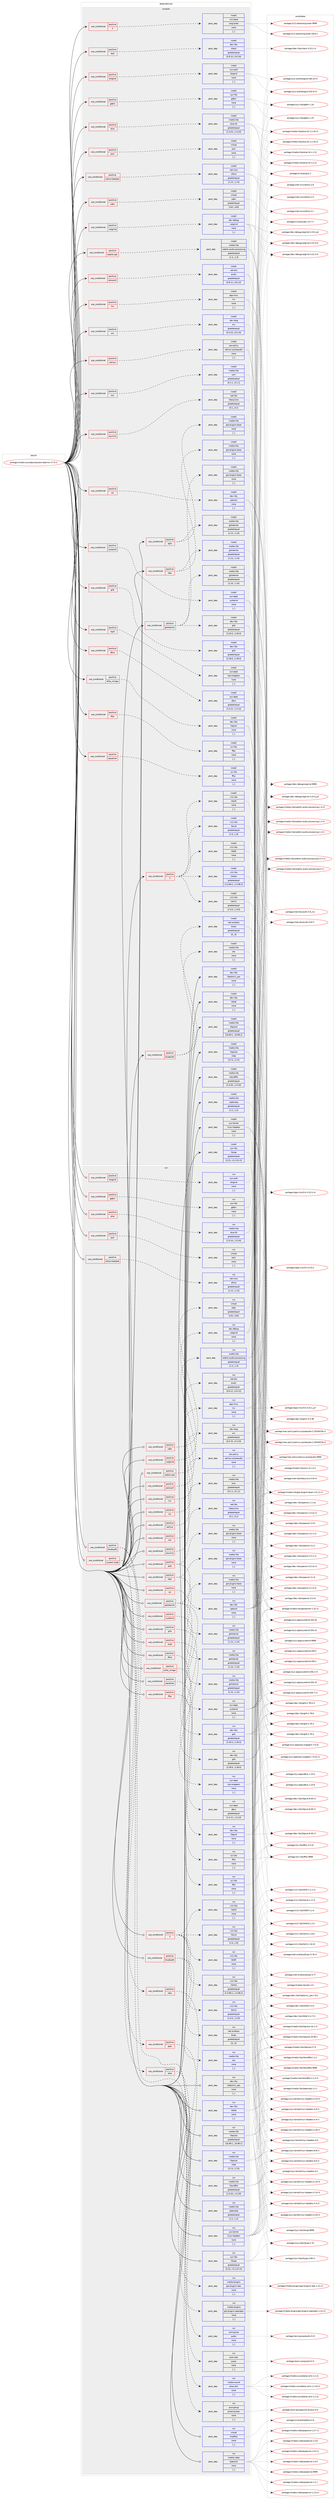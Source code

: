 digraph prolog {

# *************
# Graph options
# *************

newrank=true;
concentrate=true;
compound=true;
graph [rankdir=LR,fontname=Helvetica,fontsize=10,ranksep=1.5];#, ranksep=2.5, nodesep=0.2];
edge  [arrowhead=vee];
node  [fontname=Helvetica,fontsize=10];

# **********
# The ebuild
# **********

subgraph cluster_leftcol {
color=gray;
label=<<i>ebuild</i>>;
id [label="portage://media-sound/pulseaudio-daemon-17.0-r1", color=red, width=4, href="../media-sound/pulseaudio-daemon-17.0-r1.svg"];
}

# ****************
# The dependencies
# ****************

subgraph cluster_midcol {
color=gray;
label=<<i>dependencies</i>>;
subgraph cluster_compile {
fillcolor="#eeeeee";
style=filled;
label=<<i>compile</i>>;
subgraph cond80815 {
dependency318975 [label=<<TABLE BORDER="0" CELLBORDER="1" CELLSPACING="0" CELLPADDING="4"><TR><TD ROWSPAN="3" CELLPADDING="10">use_conditional</TD></TR><TR><TD>positive</TD></TR><TR><TD>X</TD></TR></TABLE>>, shape=none, color=red];
subgraph pack235696 {
dependency318976 [label=<<TABLE BORDER="0" CELLBORDER="1" CELLSPACING="0" CELLPADDING="4" WIDTH="220"><TR><TD ROWSPAN="6" CELLPADDING="30">pack_dep</TD></TR><TR><TD WIDTH="110">install</TD></TR><TR><TD>x11-base</TD></TR><TR><TD>xorg-proto</TD></TR><TR><TD>none</TD></TR><TR><TD>[,,]</TD></TR></TABLE>>, shape=none, color=blue];
}
dependency318975:e -> dependency318976:w [weight=20,style="dashed",arrowhead="vee"];
}
id:e -> dependency318975:w [weight=20,style="solid",arrowhead="vee"];
subgraph cond80816 {
dependency318977 [label=<<TABLE BORDER="0" CELLBORDER="1" CELLSPACING="0" CELLPADDING="4"><TR><TD ROWSPAN="3" CELLPADDING="10">use_conditional</TD></TR><TR><TD>positive</TD></TR><TR><TD>X</TD></TR></TABLE>>, shape=none, color=red];
subgraph pack235697 {
dependency318978 [label=<<TABLE BORDER="0" CELLBORDER="1" CELLSPACING="0" CELLPADDING="4" WIDTH="220"><TR><TD ROWSPAN="6" CELLPADDING="30">pack_dep</TD></TR><TR><TD WIDTH="110">install</TD></TR><TR><TD>x11-libs</TD></TR><TR><TD>libxcb</TD></TR><TR><TD>greaterequal</TD></TR><TR><TD>[1.6,,,1.6]</TD></TR></TABLE>>, shape=none, color=blue];
}
dependency318977:e -> dependency318978:w [weight=20,style="dashed",arrowhead="vee"];
subgraph pack235698 {
dependency318979 [label=<<TABLE BORDER="0" CELLBORDER="1" CELLSPACING="0" CELLPADDING="4" WIDTH="220"><TR><TD ROWSPAN="6" CELLPADDING="30">pack_dep</TD></TR><TR><TD WIDTH="110">install</TD></TR><TR><TD>x11-libs</TD></TR><TR><TD>libICE</TD></TR><TR><TD>none</TD></TR><TR><TD>[,,]</TD></TR></TABLE>>, shape=none, color=blue];
}
dependency318977:e -> dependency318979:w [weight=20,style="dashed",arrowhead="vee"];
subgraph pack235699 {
dependency318980 [label=<<TABLE BORDER="0" CELLBORDER="1" CELLSPACING="0" CELLPADDING="4" WIDTH="220"><TR><TD ROWSPAN="6" CELLPADDING="30">pack_dep</TD></TR><TR><TD WIDTH="110">install</TD></TR><TR><TD>x11-libs</TD></TR><TR><TD>libSM</TD></TR><TR><TD>none</TD></TR><TR><TD>[,,]</TD></TR></TABLE>>, shape=none, color=blue];
}
dependency318977:e -> dependency318980:w [weight=20,style="dashed",arrowhead="vee"];
subgraph pack235700 {
dependency318981 [label=<<TABLE BORDER="0" CELLBORDER="1" CELLSPACING="0" CELLPADDING="4" WIDTH="220"><TR><TD ROWSPAN="6" CELLPADDING="30">pack_dep</TD></TR><TR><TD WIDTH="110">install</TD></TR><TR><TD>x11-libs</TD></TR><TR><TD>libX11</TD></TR><TR><TD>greaterequal</TD></TR><TR><TD>[1.4.0,,,1.4.0]</TD></TR></TABLE>>, shape=none, color=blue];
}
dependency318977:e -> dependency318981:w [weight=20,style="dashed",arrowhead="vee"];
subgraph pack235701 {
dependency318982 [label=<<TABLE BORDER="0" CELLBORDER="1" CELLSPACING="0" CELLPADDING="4" WIDTH="220"><TR><TD ROWSPAN="6" CELLPADDING="30">pack_dep</TD></TR><TR><TD WIDTH="110">install</TD></TR><TR><TD>x11-libs</TD></TR><TR><TD>libXtst</TD></TR><TR><TD>greaterequal</TD></TR><TR><TD>[1.0.99.2,,,1.0.99.2]</TD></TR></TABLE>>, shape=none, color=blue];
}
dependency318977:e -> dependency318982:w [weight=20,style="dashed",arrowhead="vee"];
}
id:e -> dependency318977:w [weight=20,style="solid",arrowhead="vee"];
subgraph cond80817 {
dependency318983 [label=<<TABLE BORDER="0" CELLBORDER="1" CELLSPACING="0" CELLPADDING="4"><TR><TD ROWSPAN="3" CELLPADDING="10">use_conditional</TD></TR><TR><TD>positive</TD></TR><TR><TD>alsa</TD></TR></TABLE>>, shape=none, color=red];
subgraph pack235702 {
dependency318984 [label=<<TABLE BORDER="0" CELLBORDER="1" CELLSPACING="0" CELLPADDING="4" WIDTH="220"><TR><TD ROWSPAN="6" CELLPADDING="30">pack_dep</TD></TR><TR><TD WIDTH="110">install</TD></TR><TR><TD>media-libs</TD></TR><TR><TD>alsa-lib</TD></TR><TR><TD>greaterequal</TD></TR><TR><TD>[1.0.24,,,1.0.24]</TD></TR></TABLE>>, shape=none, color=blue];
}
dependency318983:e -> dependency318984:w [weight=20,style="dashed",arrowhead="vee"];
}
id:e -> dependency318983:w [weight=20,style="solid",arrowhead="vee"];
subgraph cond80818 {
dependency318985 [label=<<TABLE BORDER="0" CELLBORDER="1" CELLSPACING="0" CELLPADDING="4"><TR><TD ROWSPAN="3" CELLPADDING="10">use_conditional</TD></TR><TR><TD>positive</TD></TR><TR><TD>aptx</TD></TR></TABLE>>, shape=none, color=red];
subgraph pack235703 {
dependency318986 [label=<<TABLE BORDER="0" CELLBORDER="1" CELLSPACING="0" CELLPADDING="4" WIDTH="220"><TR><TD ROWSPAN="6" CELLPADDING="30">pack_dep</TD></TR><TR><TD WIDTH="110">install</TD></TR><TR><TD>media-libs</TD></TR><TR><TD>gst-plugins-base</TD></TR><TR><TD>none</TD></TR><TR><TD>[,,]</TD></TR></TABLE>>, shape=none, color=blue];
}
dependency318985:e -> dependency318986:w [weight=20,style="dashed",arrowhead="vee"];
subgraph pack235704 {
dependency318987 [label=<<TABLE BORDER="0" CELLBORDER="1" CELLSPACING="0" CELLPADDING="4" WIDTH="220"><TR><TD ROWSPAN="6" CELLPADDING="30">pack_dep</TD></TR><TR><TD WIDTH="110">install</TD></TR><TR><TD>media-libs</TD></TR><TR><TD>gstreamer</TD></TR><TR><TD>greaterequal</TD></TR><TR><TD>[1.14,,,1.14]</TD></TR></TABLE>>, shape=none, color=blue];
}
dependency318985:e -> dependency318987:w [weight=20,style="dashed",arrowhead="vee"];
}
id:e -> dependency318985:w [weight=20,style="solid",arrowhead="vee"];
subgraph cond80819 {
dependency318988 [label=<<TABLE BORDER="0" CELLBORDER="1" CELLSPACING="0" CELLPADDING="4"><TR><TD ROWSPAN="3" CELLPADDING="10">use_conditional</TD></TR><TR><TD>positive</TD></TR><TR><TD>asyncns</TD></TR></TABLE>>, shape=none, color=red];
subgraph pack235705 {
dependency318989 [label=<<TABLE BORDER="0" CELLBORDER="1" CELLSPACING="0" CELLPADDING="4" WIDTH="220"><TR><TD ROWSPAN="6" CELLPADDING="30">pack_dep</TD></TR><TR><TD WIDTH="110">install</TD></TR><TR><TD>net-libs</TD></TR><TR><TD>libasyncns</TD></TR><TR><TD>greaterequal</TD></TR><TR><TD>[0.1,,,0.1]</TD></TR></TABLE>>, shape=none, color=blue];
}
dependency318988:e -> dependency318989:w [weight=20,style="dashed",arrowhead="vee"];
}
id:e -> dependency318988:w [weight=20,style="solid",arrowhead="vee"];
subgraph cond80820 {
dependency318990 [label=<<TABLE BORDER="0" CELLBORDER="1" CELLSPACING="0" CELLPADDING="4"><TR><TD ROWSPAN="3" CELLPADDING="10">use_conditional</TD></TR><TR><TD>positive</TD></TR><TR><TD>bluetooth</TD></TR></TABLE>>, shape=none, color=red];
subgraph pack235706 {
dependency318991 [label=<<TABLE BORDER="0" CELLBORDER="1" CELLSPACING="0" CELLPADDING="4" WIDTH="220"><TR><TD ROWSPAN="6" CELLPADDING="30">pack_dep</TD></TR><TR><TD WIDTH="110">install</TD></TR><TR><TD>net-wireless</TD></TR><TR><TD>bluez</TD></TR><TR><TD>greaterequal</TD></TR><TR><TD>[5,,,5]</TD></TR></TABLE>>, shape=none, color=blue];
}
dependency318990:e -> dependency318991:w [weight=20,style="dashed",arrowhead="vee"];
subgraph pack235707 {
dependency318992 [label=<<TABLE BORDER="0" CELLBORDER="1" CELLSPACING="0" CELLPADDING="4" WIDTH="220"><TR><TD ROWSPAN="6" CELLPADDING="30">pack_dep</TD></TR><TR><TD WIDTH="110">install</TD></TR><TR><TD>media-libs</TD></TR><TR><TD>sbc</TD></TR><TR><TD>none</TD></TR><TR><TD>[,,]</TD></TR></TABLE>>, shape=none, color=blue];
}
dependency318990:e -> dependency318992:w [weight=20,style="dashed",arrowhead="vee"];
}
id:e -> dependency318990:w [weight=20,style="solid",arrowhead="vee"];
subgraph cond80821 {
dependency318993 [label=<<TABLE BORDER="0" CELLBORDER="1" CELLSPACING="0" CELLPADDING="4"><TR><TD ROWSPAN="3" CELLPADDING="10">use_conditional</TD></TR><TR><TD>positive</TD></TR><TR><TD>dbus</TD></TR></TABLE>>, shape=none, color=red];
subgraph pack235708 {
dependency318994 [label=<<TABLE BORDER="0" CELLBORDER="1" CELLSPACING="0" CELLPADDING="4" WIDTH="220"><TR><TD ROWSPAN="6" CELLPADDING="30">pack_dep</TD></TR><TR><TD WIDTH="110">install</TD></TR><TR><TD>sys-apps</TD></TR><TR><TD>dbus</TD></TR><TR><TD>greaterequal</TD></TR><TR><TD>[1.4.12,,,1.4.12]</TD></TR></TABLE>>, shape=none, color=blue];
}
dependency318993:e -> dependency318994:w [weight=20,style="dashed",arrowhead="vee"];
}
id:e -> dependency318993:w [weight=20,style="solid",arrowhead="vee"];
subgraph cond80822 {
dependency318995 [label=<<TABLE BORDER="0" CELLBORDER="1" CELLSPACING="0" CELLPADDING="4"><TR><TD ROWSPAN="3" CELLPADDING="10">use_conditional</TD></TR><TR><TD>positive</TD></TR><TR><TD>elibc_mingw</TD></TR></TABLE>>, shape=none, color=red];
subgraph pack235709 {
dependency318996 [label=<<TABLE BORDER="0" CELLBORDER="1" CELLSPACING="0" CELLPADDING="4" WIDTH="220"><TR><TD ROWSPAN="6" CELLPADDING="30">pack_dep</TD></TR><TR><TD WIDTH="110">install</TD></TR><TR><TD>dev-libs</TD></TR><TR><TD>libpcre</TD></TR><TR><TD>none</TD></TR><TR><TD>[,,]</TD></TR></TABLE>>, shape=none, color=blue];
}
dependency318995:e -> dependency318996:w [weight=20,style="dashed",arrowhead="vee"];
}
id:e -> dependency318995:w [weight=20,style="solid",arrowhead="vee"];
subgraph cond80823 {
dependency318997 [label=<<TABLE BORDER="0" CELLBORDER="1" CELLSPACING="0" CELLPADDING="4"><TR><TD ROWSPAN="3" CELLPADDING="10">use_conditional</TD></TR><TR><TD>positive</TD></TR><TR><TD>elogind</TD></TR></TABLE>>, shape=none, color=red];
subgraph pack235710 {
dependency318998 [label=<<TABLE BORDER="0" CELLBORDER="1" CELLSPACING="0" CELLPADDING="4" WIDTH="220"><TR><TD ROWSPAN="6" CELLPADDING="30">pack_dep</TD></TR><TR><TD WIDTH="110">install</TD></TR><TR><TD>sys-auth</TD></TR><TR><TD>elogind</TD></TR><TR><TD>none</TD></TR><TR><TD>[,,]</TD></TR></TABLE>>, shape=none, color=blue];
}
dependency318997:e -> dependency318998:w [weight=20,style="dashed",arrowhead="vee"];
}
id:e -> dependency318997:w [weight=20,style="solid",arrowhead="vee"];
subgraph cond80824 {
dependency318999 [label=<<TABLE BORDER="0" CELLBORDER="1" CELLSPACING="0" CELLPADDING="4"><TR><TD ROWSPAN="3" CELLPADDING="10">use_conditional</TD></TR><TR><TD>positive</TD></TR><TR><TD>equalizer</TD></TR></TABLE>>, shape=none, color=red];
subgraph pack235711 {
dependency319000 [label=<<TABLE BORDER="0" CELLBORDER="1" CELLSPACING="0" CELLPADDING="4" WIDTH="220"><TR><TD ROWSPAN="6" CELLPADDING="30">pack_dep</TD></TR><TR><TD WIDTH="110">install</TD></TR><TR><TD>sci-libs</TD></TR><TR><TD>fftw</TD></TR><TR><TD>none</TD></TR><TR><TD>[,,]</TD></TR></TABLE>>, shape=none, color=blue];
}
dependency318999:e -> dependency319000:w [weight=20,style="dashed",arrowhead="vee"];
}
id:e -> dependency318999:w [weight=20,style="solid",arrowhead="vee"];
subgraph cond80825 {
dependency319001 [label=<<TABLE BORDER="0" CELLBORDER="1" CELLSPACING="0" CELLPADDING="4"><TR><TD ROWSPAN="3" CELLPADDING="10">use_conditional</TD></TR><TR><TD>positive</TD></TR><TR><TD>fftw</TD></TR></TABLE>>, shape=none, color=red];
subgraph pack235712 {
dependency319002 [label=<<TABLE BORDER="0" CELLBORDER="1" CELLSPACING="0" CELLPADDING="4" WIDTH="220"><TR><TD ROWSPAN="6" CELLPADDING="30">pack_dep</TD></TR><TR><TD WIDTH="110">install</TD></TR><TR><TD>sci-libs</TD></TR><TR><TD>fftw</TD></TR><TR><TD>none</TD></TR><TR><TD>[,,]</TD></TR></TABLE>>, shape=none, color=blue];
}
dependency319001:e -> dependency319002:w [weight=20,style="dashed",arrowhead="vee"];
}
id:e -> dependency319001:w [weight=20,style="solid",arrowhead="vee"];
subgraph cond80826 {
dependency319003 [label=<<TABLE BORDER="0" CELLBORDER="1" CELLSPACING="0" CELLPADDING="4"><TR><TD ROWSPAN="3" CELLPADDING="10">use_conditional</TD></TR><TR><TD>positive</TD></TR><TR><TD>gdbm</TD></TR></TABLE>>, shape=none, color=red];
subgraph pack235713 {
dependency319004 [label=<<TABLE BORDER="0" CELLBORDER="1" CELLSPACING="0" CELLPADDING="4" WIDTH="220"><TR><TD ROWSPAN="6" CELLPADDING="30">pack_dep</TD></TR><TR><TD WIDTH="110">install</TD></TR><TR><TD>sys-libs</TD></TR><TR><TD>gdbm</TD></TR><TR><TD>none</TD></TR><TR><TD>[,,]</TD></TR></TABLE>>, shape=none, color=blue];
}
dependency319003:e -> dependency319004:w [weight=20,style="dashed",arrowhead="vee"];
}
id:e -> dependency319003:w [weight=20,style="solid",arrowhead="vee"];
subgraph cond80827 {
dependency319005 [label=<<TABLE BORDER="0" CELLBORDER="1" CELLSPACING="0" CELLPADDING="4"><TR><TD ROWSPAN="3" CELLPADDING="10">use_conditional</TD></TR><TR><TD>positive</TD></TR><TR><TD>glib</TD></TR></TABLE>>, shape=none, color=red];
subgraph pack235714 {
dependency319006 [label=<<TABLE BORDER="0" CELLBORDER="1" CELLSPACING="0" CELLPADDING="4" WIDTH="220"><TR><TD ROWSPAN="6" CELLPADDING="30">pack_dep</TD></TR><TR><TD WIDTH="110">install</TD></TR><TR><TD>dev-libs</TD></TR><TR><TD>glib</TD></TR><TR><TD>greaterequal</TD></TR><TR><TD>[2.28.0,,,2.28.0]</TD></TR></TABLE>>, shape=none, color=blue];
}
dependency319005:e -> dependency319006:w [weight=20,style="dashed",arrowhead="vee"];
}
id:e -> dependency319005:w [weight=20,style="solid",arrowhead="vee"];
subgraph cond80828 {
dependency319007 [label=<<TABLE BORDER="0" CELLBORDER="1" CELLSPACING="0" CELLPADDING="4"><TR><TD ROWSPAN="3" CELLPADDING="10">use_conditional</TD></TR><TR><TD>positive</TD></TR><TR><TD>gstreamer</TD></TR></TABLE>>, shape=none, color=red];
subgraph pack235715 {
dependency319008 [label=<<TABLE BORDER="0" CELLBORDER="1" CELLSPACING="0" CELLPADDING="4" WIDTH="220"><TR><TD ROWSPAN="6" CELLPADDING="30">pack_dep</TD></TR><TR><TD WIDTH="110">install</TD></TR><TR><TD>media-libs</TD></TR><TR><TD>gst-plugins-base</TD></TR><TR><TD>none</TD></TR><TR><TD>[,,]</TD></TR></TABLE>>, shape=none, color=blue];
}
dependency319007:e -> dependency319008:w [weight=20,style="dashed",arrowhead="vee"];
subgraph pack235716 {
dependency319009 [label=<<TABLE BORDER="0" CELLBORDER="1" CELLSPACING="0" CELLPADDING="4" WIDTH="220"><TR><TD ROWSPAN="6" CELLPADDING="30">pack_dep</TD></TR><TR><TD WIDTH="110">install</TD></TR><TR><TD>media-libs</TD></TR><TR><TD>gstreamer</TD></TR><TR><TD>greaterequal</TD></TR><TR><TD>[1.14,,,1.14]</TD></TR></TABLE>>, shape=none, color=blue];
}
dependency319007:e -> dependency319009:w [weight=20,style="dashed",arrowhead="vee"];
subgraph pack235717 {
dependency319010 [label=<<TABLE BORDER="0" CELLBORDER="1" CELLSPACING="0" CELLPADDING="4" WIDTH="220"><TR><TD ROWSPAN="6" CELLPADDING="30">pack_dep</TD></TR><TR><TD WIDTH="110">install</TD></TR><TR><TD>dev-libs</TD></TR><TR><TD>glib</TD></TR><TR><TD>greaterequal</TD></TR><TR><TD>[2.26.0,,,2.26.0]</TD></TR></TABLE>>, shape=none, color=blue];
}
dependency319007:e -> dependency319010:w [weight=20,style="dashed",arrowhead="vee"];
}
id:e -> dependency319007:w [weight=20,style="solid",arrowhead="vee"];
subgraph cond80829 {
dependency319011 [label=<<TABLE BORDER="0" CELLBORDER="1" CELLSPACING="0" CELLPADDING="4"><TR><TD ROWSPAN="3" CELLPADDING="10">use_conditional</TD></TR><TR><TD>positive</TD></TR><TR><TD>jack</TD></TR></TABLE>>, shape=none, color=red];
subgraph pack235718 {
dependency319012 [label=<<TABLE BORDER="0" CELLBORDER="1" CELLSPACING="0" CELLPADDING="4" WIDTH="220"><TR><TD ROWSPAN="6" CELLPADDING="30">pack_dep</TD></TR><TR><TD WIDTH="110">install</TD></TR><TR><TD>virtual</TD></TR><TR><TD>jack</TD></TR><TR><TD>none</TD></TR><TR><TD>[,,]</TD></TR></TABLE>>, shape=none, color=blue];
}
dependency319011:e -> dependency319012:w [weight=20,style="dashed",arrowhead="vee"];
}
id:e -> dependency319011:w [weight=20,style="solid",arrowhead="vee"];
subgraph cond80830 {
dependency319013 [label=<<TABLE BORDER="0" CELLBORDER="1" CELLSPACING="0" CELLPADDING="4"><TR><TD ROWSPAN="3" CELLPADDING="10">use_conditional</TD></TR><TR><TD>positive</TD></TR><TR><TD>ldac</TD></TR></TABLE>>, shape=none, color=red];
subgraph pack235719 {
dependency319014 [label=<<TABLE BORDER="0" CELLBORDER="1" CELLSPACING="0" CELLPADDING="4" WIDTH="220"><TR><TD ROWSPAN="6" CELLPADDING="30">pack_dep</TD></TR><TR><TD WIDTH="110">install</TD></TR><TR><TD>media-libs</TD></TR><TR><TD>gst-plugins-base</TD></TR><TR><TD>none</TD></TR><TR><TD>[,,]</TD></TR></TABLE>>, shape=none, color=blue];
}
dependency319013:e -> dependency319014:w [weight=20,style="dashed",arrowhead="vee"];
subgraph pack235720 {
dependency319015 [label=<<TABLE BORDER="0" CELLBORDER="1" CELLSPACING="0" CELLPADDING="4" WIDTH="220"><TR><TD ROWSPAN="6" CELLPADDING="30">pack_dep</TD></TR><TR><TD WIDTH="110">install</TD></TR><TR><TD>media-libs</TD></TR><TR><TD>gstreamer</TD></TR><TR><TD>greaterequal</TD></TR><TR><TD>[1.14,,,1.14]</TD></TR></TABLE>>, shape=none, color=blue];
}
dependency319013:e -> dependency319015:w [weight=20,style="dashed",arrowhead="vee"];
}
id:e -> dependency319013:w [weight=20,style="solid",arrowhead="vee"];
subgraph cond80831 {
dependency319016 [label=<<TABLE BORDER="0" CELLBORDER="1" CELLSPACING="0" CELLPADDING="4"><TR><TD ROWSPAN="3" CELLPADDING="10">use_conditional</TD></TR><TR><TD>positive</TD></TR><TR><TD>lirc</TD></TR></TABLE>>, shape=none, color=red];
subgraph pack235721 {
dependency319017 [label=<<TABLE BORDER="0" CELLBORDER="1" CELLSPACING="0" CELLPADDING="4" WIDTH="220"><TR><TD ROWSPAN="6" CELLPADDING="30">pack_dep</TD></TR><TR><TD WIDTH="110">install</TD></TR><TR><TD>app-misc</TD></TR><TR><TD>lirc</TD></TR><TR><TD>none</TD></TR><TR><TD>[,,]</TD></TR></TABLE>>, shape=none, color=blue];
}
dependency319016:e -> dependency319017:w [weight=20,style="dashed",arrowhead="vee"];
}
id:e -> dependency319016:w [weight=20,style="solid",arrowhead="vee"];
subgraph cond80832 {
dependency319018 [label=<<TABLE BORDER="0" CELLBORDER="1" CELLSPACING="0" CELLPADDING="4"><TR><TD ROWSPAN="3" CELLPADDING="10">use_conditional</TD></TR><TR><TD>positive</TD></TR><TR><TD>ofono-headset</TD></TR></TABLE>>, shape=none, color=red];
subgraph pack235722 {
dependency319019 [label=<<TABLE BORDER="0" CELLBORDER="1" CELLSPACING="0" CELLPADDING="4" WIDTH="220"><TR><TD ROWSPAN="6" CELLPADDING="30">pack_dep</TD></TR><TR><TD WIDTH="110">install</TD></TR><TR><TD>net-misc</TD></TR><TR><TD>ofono</TD></TR><TR><TD>greaterequal</TD></TR><TR><TD>[1.13,,,1.13]</TD></TR></TABLE>>, shape=none, color=blue];
}
dependency319018:e -> dependency319019:w [weight=20,style="dashed",arrowhead="vee"];
}
id:e -> dependency319018:w [weight=20,style="solid",arrowhead="vee"];
subgraph cond80833 {
dependency319020 [label=<<TABLE BORDER="0" CELLBORDER="1" CELLSPACING="0" CELLPADDING="4"><TR><TD ROWSPAN="3" CELLPADDING="10">use_conditional</TD></TR><TR><TD>positive</TD></TR><TR><TD>orc</TD></TR></TABLE>>, shape=none, color=red];
subgraph pack235723 {
dependency319021 [label=<<TABLE BORDER="0" CELLBORDER="1" CELLSPACING="0" CELLPADDING="4" WIDTH="220"><TR><TD ROWSPAN="6" CELLPADDING="30">pack_dep</TD></TR><TR><TD WIDTH="110">install</TD></TR><TR><TD>dev-lang</TD></TR><TR><TD>orc</TD></TR><TR><TD>greaterequal</TD></TR><TR><TD>[0.4.15,,,0.4.15]</TD></TR></TABLE>>, shape=none, color=blue];
}
dependency319020:e -> dependency319021:w [weight=20,style="dashed",arrowhead="vee"];
}
id:e -> dependency319020:w [weight=20,style="solid",arrowhead="vee"];
subgraph cond80834 {
dependency319022 [label=<<TABLE BORDER="0" CELLBORDER="1" CELLSPACING="0" CELLPADDING="4"><TR><TD ROWSPAN="3" CELLPADDING="10">use_conditional</TD></TR><TR><TD>positive</TD></TR><TR><TD>selinux</TD></TR></TABLE>>, shape=none, color=red];
subgraph pack235724 {
dependency319023 [label=<<TABLE BORDER="0" CELLBORDER="1" CELLSPACING="0" CELLPADDING="4" WIDTH="220"><TR><TD ROWSPAN="6" CELLPADDING="30">pack_dep</TD></TR><TR><TD WIDTH="110">install</TD></TR><TR><TD>sec-policy</TD></TR><TR><TD>selinux-pulseaudio</TD></TR><TR><TD>none</TD></TR><TR><TD>[,,]</TD></TR></TABLE>>, shape=none, color=blue];
}
dependency319022:e -> dependency319023:w [weight=20,style="dashed",arrowhead="vee"];
}
id:e -> dependency319022:w [weight=20,style="solid",arrowhead="vee"];
subgraph cond80835 {
dependency319024 [label=<<TABLE BORDER="0" CELLBORDER="1" CELLSPACING="0" CELLPADDING="4"><TR><TD ROWSPAN="3" CELLPADDING="10">use_conditional</TD></TR><TR><TD>positive</TD></TR><TR><TD>sox</TD></TR></TABLE>>, shape=none, color=red];
subgraph pack235725 {
dependency319025 [label=<<TABLE BORDER="0" CELLBORDER="1" CELLSPACING="0" CELLPADDING="4" WIDTH="220"><TR><TD ROWSPAN="6" CELLPADDING="30">pack_dep</TD></TR><TR><TD WIDTH="110">install</TD></TR><TR><TD>media-libs</TD></TR><TR><TD>soxr</TD></TR><TR><TD>greaterequal</TD></TR><TR><TD>[0.1.1,,,0.1.1]</TD></TR></TABLE>>, shape=none, color=blue];
}
dependency319024:e -> dependency319025:w [weight=20,style="dashed",arrowhead="vee"];
}
id:e -> dependency319024:w [weight=20,style="solid",arrowhead="vee"];
subgraph cond80836 {
dependency319026 [label=<<TABLE BORDER="0" CELLBORDER="1" CELLSPACING="0" CELLPADDING="4"><TR><TD ROWSPAN="3" CELLPADDING="10">use_conditional</TD></TR><TR><TD>positive</TD></TR><TR><TD>ssl</TD></TR></TABLE>>, shape=none, color=red];
subgraph pack235726 {
dependency319027 [label=<<TABLE BORDER="0" CELLBORDER="1" CELLSPACING="0" CELLPADDING="4" WIDTH="220"><TR><TD ROWSPAN="6" CELLPADDING="30">pack_dep</TD></TR><TR><TD WIDTH="110">install</TD></TR><TR><TD>dev-libs</TD></TR><TR><TD>openssl</TD></TR><TR><TD>none</TD></TR><TR><TD>[,,]</TD></TR></TABLE>>, shape=none, color=blue];
}
dependency319026:e -> dependency319027:w [weight=20,style="dashed",arrowhead="vee"];
}
id:e -> dependency319026:w [weight=20,style="solid",arrowhead="vee"];
subgraph cond80837 {
dependency319028 [label=<<TABLE BORDER="0" CELLBORDER="1" CELLSPACING="0" CELLPADDING="4"><TR><TD ROWSPAN="3" CELLPADDING="10">use_conditional</TD></TR><TR><TD>positive</TD></TR><TR><TD>systemd</TD></TR></TABLE>>, shape=none, color=red];
subgraph pack235727 {
dependency319029 [label=<<TABLE BORDER="0" CELLBORDER="1" CELLSPACING="0" CELLPADDING="4" WIDTH="220"><TR><TD ROWSPAN="6" CELLPADDING="30">pack_dep</TD></TR><TR><TD WIDTH="110">install</TD></TR><TR><TD>sys-apps</TD></TR><TR><TD>systemd</TD></TR><TR><TD>none</TD></TR><TR><TD>[,,]</TD></TR></TABLE>>, shape=none, color=blue];
}
dependency319028:e -> dependency319029:w [weight=20,style="dashed",arrowhead="vee"];
}
id:e -> dependency319028:w [weight=20,style="solid",arrowhead="vee"];
subgraph cond80838 {
dependency319030 [label=<<TABLE BORDER="0" CELLBORDER="1" CELLSPACING="0" CELLPADDING="4"><TR><TD ROWSPAN="3" CELLPADDING="10">use_conditional</TD></TR><TR><TD>positive</TD></TR><TR><TD>tcpd</TD></TR></TABLE>>, shape=none, color=red];
subgraph pack235728 {
dependency319031 [label=<<TABLE BORDER="0" CELLBORDER="1" CELLSPACING="0" CELLPADDING="4" WIDTH="220"><TR><TD ROWSPAN="6" CELLPADDING="30">pack_dep</TD></TR><TR><TD WIDTH="110">install</TD></TR><TR><TD>sys-apps</TD></TR><TR><TD>tcp-wrappers</TD></TR><TR><TD>none</TD></TR><TR><TD>[,,]</TD></TR></TABLE>>, shape=none, color=blue];
}
dependency319030:e -> dependency319031:w [weight=20,style="dashed",arrowhead="vee"];
}
id:e -> dependency319030:w [weight=20,style="solid",arrowhead="vee"];
subgraph cond80839 {
dependency319032 [label=<<TABLE BORDER="0" CELLBORDER="1" CELLSPACING="0" CELLPADDING="4"><TR><TD ROWSPAN="3" CELLPADDING="10">use_conditional</TD></TR><TR><TD>positive</TD></TR><TR><TD>test</TD></TR></TABLE>>, shape=none, color=red];
subgraph pack235729 {
dependency319033 [label=<<TABLE BORDER="0" CELLBORDER="1" CELLSPACING="0" CELLPADDING="4" WIDTH="220"><TR><TD ROWSPAN="6" CELLPADDING="30">pack_dep</TD></TR><TR><TD WIDTH="110">install</TD></TR><TR><TD>dev-libs</TD></TR><TR><TD>check</TD></TR><TR><TD>greaterequal</TD></TR><TR><TD>[0.9.10,,,0.9.10]</TD></TR></TABLE>>, shape=none, color=blue];
}
dependency319032:e -> dependency319033:w [weight=20,style="dashed",arrowhead="vee"];
}
id:e -> dependency319032:w [weight=20,style="solid",arrowhead="vee"];
subgraph cond80840 {
dependency319034 [label=<<TABLE BORDER="0" CELLBORDER="1" CELLSPACING="0" CELLPADDING="4"><TR><TD ROWSPAN="3" CELLPADDING="10">use_conditional</TD></TR><TR><TD>positive</TD></TR><TR><TD>udev</TD></TR></TABLE>>, shape=none, color=red];
subgraph pack235730 {
dependency319035 [label=<<TABLE BORDER="0" CELLBORDER="1" CELLSPACING="0" CELLPADDING="4" WIDTH="220"><TR><TD ROWSPAN="6" CELLPADDING="30">pack_dep</TD></TR><TR><TD WIDTH="110">install</TD></TR><TR><TD>virtual</TD></TR><TR><TD>udev</TD></TR><TR><TD>greaterequal</TD></TR><TR><TD>[143,,,143]</TD></TR></TABLE>>, shape=none, color=blue];
}
dependency319034:e -> dependency319035:w [weight=20,style="dashed",arrowhead="vee"];
}
id:e -> dependency319034:w [weight=20,style="solid",arrowhead="vee"];
subgraph cond80841 {
dependency319036 [label=<<TABLE BORDER="0" CELLBORDER="1" CELLSPACING="0" CELLPADDING="4"><TR><TD ROWSPAN="3" CELLPADDING="10">use_conditional</TD></TR><TR><TD>positive</TD></TR><TR><TD>valgrind</TD></TR></TABLE>>, shape=none, color=red];
subgraph pack235731 {
dependency319037 [label=<<TABLE BORDER="0" CELLBORDER="1" CELLSPACING="0" CELLPADDING="4" WIDTH="220"><TR><TD ROWSPAN="6" CELLPADDING="30">pack_dep</TD></TR><TR><TD WIDTH="110">install</TD></TR><TR><TD>dev-debug</TD></TR><TR><TD>valgrind</TD></TR><TR><TD>none</TD></TR><TR><TD>[,,]</TD></TR></TABLE>>, shape=none, color=blue];
}
dependency319036:e -> dependency319037:w [weight=20,style="dashed",arrowhead="vee"];
}
id:e -> dependency319036:w [weight=20,style="solid",arrowhead="vee"];
subgraph cond80842 {
dependency319038 [label=<<TABLE BORDER="0" CELLBORDER="1" CELLSPACING="0" CELLPADDING="4"><TR><TD ROWSPAN="3" CELLPADDING="10">use_conditional</TD></TR><TR><TD>positive</TD></TR><TR><TD>webrtc-aec</TD></TR></TABLE>>, shape=none, color=red];
subgraph pack235732 {
dependency319039 [label=<<TABLE BORDER="0" CELLBORDER="1" CELLSPACING="0" CELLPADDING="4" WIDTH="220"><TR><TD ROWSPAN="6" CELLPADDING="30">pack_dep</TD></TR><TR><TD WIDTH="110">install</TD></TR><TR><TD>media-libs</TD></TR><TR><TD>webrtc-audio-processing</TD></TR><TR><TD>greaterequal</TD></TR><TR><TD>[1.3,,,1.3]</TD></TR></TABLE>>, shape=none, color=blue];
}
dependency319038:e -> dependency319039:w [weight=20,style="dashed",arrowhead="vee"];
}
id:e -> dependency319038:w [weight=20,style="solid",arrowhead="vee"];
subgraph cond80843 {
dependency319040 [label=<<TABLE BORDER="0" CELLBORDER="1" CELLSPACING="0" CELLPADDING="4"><TR><TD ROWSPAN="3" CELLPADDING="10">use_conditional</TD></TR><TR><TD>positive</TD></TR><TR><TD>zeroconf</TD></TR></TABLE>>, shape=none, color=red];
subgraph pack235733 {
dependency319041 [label=<<TABLE BORDER="0" CELLBORDER="1" CELLSPACING="0" CELLPADDING="4" WIDTH="220"><TR><TD ROWSPAN="6" CELLPADDING="30">pack_dep</TD></TR><TR><TD WIDTH="110">install</TD></TR><TR><TD>net-dns</TD></TR><TR><TD>avahi</TD></TR><TR><TD>greaterequal</TD></TR><TR><TD>[0.6.12,,,0.6.12]</TD></TR></TABLE>>, shape=none, color=blue];
}
dependency319040:e -> dependency319041:w [weight=20,style="dashed",arrowhead="vee"];
}
id:e -> dependency319040:w [weight=20,style="solid",arrowhead="vee"];
subgraph pack235734 {
dependency319042 [label=<<TABLE BORDER="0" CELLBORDER="1" CELLSPACING="0" CELLPADDING="4" WIDTH="220"><TR><TD ROWSPAN="6" CELLPADDING="30">pack_dep</TD></TR><TR><TD WIDTH="110">install</TD></TR><TR><TD>dev-libs</TD></TR><TR><TD>libatomic_ops</TD></TR><TR><TD>none</TD></TR><TR><TD>[,,]</TD></TR></TABLE>>, shape=none, color=blue];
}
id:e -> dependency319042:w [weight=20,style="solid",arrowhead="vee"];
subgraph pack235735 {
dependency319043 [label=<<TABLE BORDER="0" CELLBORDER="1" CELLSPACING="0" CELLPADDING="4" WIDTH="220"><TR><TD ROWSPAN="6" CELLPADDING="30">pack_dep</TD></TR><TR><TD WIDTH="110">install</TD></TR><TR><TD>dev-libs</TD></TR><TR><TD>libltdl</TD></TR><TR><TD>none</TD></TR><TR><TD>[,,]</TD></TR></TABLE>>, shape=none, color=blue];
}
id:e -> dependency319043:w [weight=20,style="solid",arrowhead="vee"];
subgraph pack235736 {
dependency319044 [label=<<TABLE BORDER="0" CELLBORDER="1" CELLSPACING="0" CELLPADDING="4" WIDTH="220"><TR><TD ROWSPAN="6" CELLPADDING="30">pack_dep</TD></TR><TR><TD WIDTH="110">install</TD></TR><TR><TD>media-libs</TD></TR><TR><TD>libpulse</TD></TR><TR><TD>greaterequal</TD></TR><TR><TD>[16.99.1,,,16.99.1]</TD></TR></TABLE>>, shape=none, color=blue];
}
id:e -> dependency319044:w [weight=20,style="solid",arrowhead="vee"];
subgraph pack235737 {
dependency319045 [label=<<TABLE BORDER="0" CELLBORDER="1" CELLSPACING="0" CELLPADDING="4" WIDTH="220"><TR><TD ROWSPAN="6" CELLPADDING="30">pack_dep</TD></TR><TR><TD WIDTH="110">install</TD></TR><TR><TD>media-libs</TD></TR><TR><TD>libpulse</TD></TR><TR><TD>tilde</TD></TR><TR><TD>[17.0,,,17.0]</TD></TR></TABLE>>, shape=none, color=blue];
}
id:e -> dependency319045:w [weight=20,style="solid",arrowhead="vee"];
subgraph pack235738 {
dependency319046 [label=<<TABLE BORDER="0" CELLBORDER="1" CELLSPACING="0" CELLPADDING="4" WIDTH="220"><TR><TD ROWSPAN="6" CELLPADDING="30">pack_dep</TD></TR><TR><TD WIDTH="110">install</TD></TR><TR><TD>media-libs</TD></TR><TR><TD>libsndfile</TD></TR><TR><TD>greaterequal</TD></TR><TR><TD>[1.0.20,,,1.0.20]</TD></TR></TABLE>>, shape=none, color=blue];
}
id:e -> dependency319046:w [weight=20,style="solid",arrowhead="vee"];
subgraph pack235739 {
dependency319047 [label=<<TABLE BORDER="0" CELLBORDER="1" CELLSPACING="0" CELLPADDING="4" WIDTH="220"><TR><TD ROWSPAN="6" CELLPADDING="30">pack_dep</TD></TR><TR><TD WIDTH="110">install</TD></TR><TR><TD>media-libs</TD></TR><TR><TD>speexdsp</TD></TR><TR><TD>greaterequal</TD></TR><TR><TD>[1.2,,,1.2]</TD></TR></TABLE>>, shape=none, color=blue];
}
id:e -> dependency319047:w [weight=20,style="solid",arrowhead="vee"];
subgraph pack235740 {
dependency319048 [label=<<TABLE BORDER="0" CELLBORDER="1" CELLSPACING="0" CELLPADDING="4" WIDTH="220"><TR><TD ROWSPAN="6" CELLPADDING="30">pack_dep</TD></TR><TR><TD WIDTH="110">install</TD></TR><TR><TD>sys-kernel</TD></TR><TR><TD>linux-headers</TD></TR><TR><TD>none</TD></TR><TR><TD>[,,]</TD></TR></TABLE>>, shape=none, color=blue];
}
id:e -> dependency319048:w [weight=20,style="solid",arrowhead="vee"];
subgraph pack235741 {
dependency319049 [label=<<TABLE BORDER="0" CELLBORDER="1" CELLSPACING="0" CELLPADDING="4" WIDTH="220"><TR><TD ROWSPAN="6" CELLPADDING="30">pack_dep</TD></TR><TR><TD WIDTH="110">install</TD></TR><TR><TD>sys-libs</TD></TR><TR><TD>libcap</TD></TR><TR><TD>greaterequal</TD></TR><TR><TD>[2.22,,-r2,2.22-r2]</TD></TR></TABLE>>, shape=none, color=blue];
}
id:e -> dependency319049:w [weight=20,style="solid",arrowhead="vee"];
}
subgraph cluster_compileandrun {
fillcolor="#eeeeee";
style=filled;
label=<<i>compile and run</i>>;
}
subgraph cluster_run {
fillcolor="#eeeeee";
style=filled;
label=<<i>run</i>>;
subgraph cond80844 {
dependency319050 [label=<<TABLE BORDER="0" CELLBORDER="1" CELLSPACING="0" CELLPADDING="4"><TR><TD ROWSPAN="3" CELLPADDING="10">use_conditional</TD></TR><TR><TD>positive</TD></TR><TR><TD>X</TD></TR></TABLE>>, shape=none, color=red];
subgraph pack235742 {
dependency319051 [label=<<TABLE BORDER="0" CELLBORDER="1" CELLSPACING="0" CELLPADDING="4" WIDTH="220"><TR><TD ROWSPAN="6" CELLPADDING="30">pack_dep</TD></TR><TR><TD WIDTH="110">run</TD></TR><TR><TD>x11-libs</TD></TR><TR><TD>libxcb</TD></TR><TR><TD>greaterequal</TD></TR><TR><TD>[1.6,,,1.6]</TD></TR></TABLE>>, shape=none, color=blue];
}
dependency319050:e -> dependency319051:w [weight=20,style="dashed",arrowhead="vee"];
subgraph pack235743 {
dependency319052 [label=<<TABLE BORDER="0" CELLBORDER="1" CELLSPACING="0" CELLPADDING="4" WIDTH="220"><TR><TD ROWSPAN="6" CELLPADDING="30">pack_dep</TD></TR><TR><TD WIDTH="110">run</TD></TR><TR><TD>x11-libs</TD></TR><TR><TD>libICE</TD></TR><TR><TD>none</TD></TR><TR><TD>[,,]</TD></TR></TABLE>>, shape=none, color=blue];
}
dependency319050:e -> dependency319052:w [weight=20,style="dashed",arrowhead="vee"];
subgraph pack235744 {
dependency319053 [label=<<TABLE BORDER="0" CELLBORDER="1" CELLSPACING="0" CELLPADDING="4" WIDTH="220"><TR><TD ROWSPAN="6" CELLPADDING="30">pack_dep</TD></TR><TR><TD WIDTH="110">run</TD></TR><TR><TD>x11-libs</TD></TR><TR><TD>libSM</TD></TR><TR><TD>none</TD></TR><TR><TD>[,,]</TD></TR></TABLE>>, shape=none, color=blue];
}
dependency319050:e -> dependency319053:w [weight=20,style="dashed",arrowhead="vee"];
subgraph pack235745 {
dependency319054 [label=<<TABLE BORDER="0" CELLBORDER="1" CELLSPACING="0" CELLPADDING="4" WIDTH="220"><TR><TD ROWSPAN="6" CELLPADDING="30">pack_dep</TD></TR><TR><TD WIDTH="110">run</TD></TR><TR><TD>x11-libs</TD></TR><TR><TD>libX11</TD></TR><TR><TD>greaterequal</TD></TR><TR><TD>[1.4.0,,,1.4.0]</TD></TR></TABLE>>, shape=none, color=blue];
}
dependency319050:e -> dependency319054:w [weight=20,style="dashed",arrowhead="vee"];
subgraph pack235746 {
dependency319055 [label=<<TABLE BORDER="0" CELLBORDER="1" CELLSPACING="0" CELLPADDING="4" WIDTH="220"><TR><TD ROWSPAN="6" CELLPADDING="30">pack_dep</TD></TR><TR><TD WIDTH="110">run</TD></TR><TR><TD>x11-libs</TD></TR><TR><TD>libXtst</TD></TR><TR><TD>greaterequal</TD></TR><TR><TD>[1.0.99.2,,,1.0.99.2]</TD></TR></TABLE>>, shape=none, color=blue];
}
dependency319050:e -> dependency319055:w [weight=20,style="dashed",arrowhead="vee"];
}
id:e -> dependency319050:w [weight=20,style="solid",arrowhead="odot"];
subgraph cond80845 {
dependency319056 [label=<<TABLE BORDER="0" CELLBORDER="1" CELLSPACING="0" CELLPADDING="4"><TR><TD ROWSPAN="3" CELLPADDING="10">use_conditional</TD></TR><TR><TD>positive</TD></TR><TR><TD>alsa</TD></TR></TABLE>>, shape=none, color=red];
subgraph pack235747 {
dependency319057 [label=<<TABLE BORDER="0" CELLBORDER="1" CELLSPACING="0" CELLPADDING="4" WIDTH="220"><TR><TD ROWSPAN="6" CELLPADDING="30">pack_dep</TD></TR><TR><TD WIDTH="110">run</TD></TR><TR><TD>media-libs</TD></TR><TR><TD>alsa-lib</TD></TR><TR><TD>greaterequal</TD></TR><TR><TD>[1.0.24,,,1.0.24]</TD></TR></TABLE>>, shape=none, color=blue];
}
dependency319056:e -> dependency319057:w [weight=20,style="dashed",arrowhead="vee"];
}
id:e -> dependency319056:w [weight=20,style="solid",arrowhead="odot"];
subgraph cond80846 {
dependency319058 [label=<<TABLE BORDER="0" CELLBORDER="1" CELLSPACING="0" CELLPADDING="4"><TR><TD ROWSPAN="3" CELLPADDING="10">use_conditional</TD></TR><TR><TD>positive</TD></TR><TR><TD>aptx</TD></TR></TABLE>>, shape=none, color=red];
subgraph pack235748 {
dependency319059 [label=<<TABLE BORDER="0" CELLBORDER="1" CELLSPACING="0" CELLPADDING="4" WIDTH="220"><TR><TD ROWSPAN="6" CELLPADDING="30">pack_dep</TD></TR><TR><TD WIDTH="110">run</TD></TR><TR><TD>media-libs</TD></TR><TR><TD>gst-plugins-base</TD></TR><TR><TD>none</TD></TR><TR><TD>[,,]</TD></TR></TABLE>>, shape=none, color=blue];
}
dependency319058:e -> dependency319059:w [weight=20,style="dashed",arrowhead="vee"];
subgraph pack235749 {
dependency319060 [label=<<TABLE BORDER="0" CELLBORDER="1" CELLSPACING="0" CELLPADDING="4" WIDTH="220"><TR><TD ROWSPAN="6" CELLPADDING="30">pack_dep</TD></TR><TR><TD WIDTH="110">run</TD></TR><TR><TD>media-libs</TD></TR><TR><TD>gstreamer</TD></TR><TR><TD>greaterequal</TD></TR><TR><TD>[1.14,,,1.14]</TD></TR></TABLE>>, shape=none, color=blue];
}
dependency319058:e -> dependency319060:w [weight=20,style="dashed",arrowhead="vee"];
}
id:e -> dependency319058:w [weight=20,style="solid",arrowhead="odot"];
subgraph cond80847 {
dependency319061 [label=<<TABLE BORDER="0" CELLBORDER="1" CELLSPACING="0" CELLPADDING="4"><TR><TD ROWSPAN="3" CELLPADDING="10">use_conditional</TD></TR><TR><TD>positive</TD></TR><TR><TD>asyncns</TD></TR></TABLE>>, shape=none, color=red];
subgraph pack235750 {
dependency319062 [label=<<TABLE BORDER="0" CELLBORDER="1" CELLSPACING="0" CELLPADDING="4" WIDTH="220"><TR><TD ROWSPAN="6" CELLPADDING="30">pack_dep</TD></TR><TR><TD WIDTH="110">run</TD></TR><TR><TD>net-libs</TD></TR><TR><TD>libasyncns</TD></TR><TR><TD>greaterequal</TD></TR><TR><TD>[0.1,,,0.1]</TD></TR></TABLE>>, shape=none, color=blue];
}
dependency319061:e -> dependency319062:w [weight=20,style="dashed",arrowhead="vee"];
}
id:e -> dependency319061:w [weight=20,style="solid",arrowhead="odot"];
subgraph cond80848 {
dependency319063 [label=<<TABLE BORDER="0" CELLBORDER="1" CELLSPACING="0" CELLPADDING="4"><TR><TD ROWSPAN="3" CELLPADDING="10">use_conditional</TD></TR><TR><TD>positive</TD></TR><TR><TD>bluetooth</TD></TR></TABLE>>, shape=none, color=red];
subgraph cond80849 {
dependency319064 [label=<<TABLE BORDER="0" CELLBORDER="1" CELLSPACING="0" CELLPADDING="4"><TR><TD ROWSPAN="3" CELLPADDING="10">use_conditional</TD></TR><TR><TD>positive</TD></TR><TR><TD>ldac</TD></TR></TABLE>>, shape=none, color=red];
subgraph pack235751 {
dependency319065 [label=<<TABLE BORDER="0" CELLBORDER="1" CELLSPACING="0" CELLPADDING="4" WIDTH="220"><TR><TD ROWSPAN="6" CELLPADDING="30">pack_dep</TD></TR><TR><TD WIDTH="110">run</TD></TR><TR><TD>media-plugins</TD></TR><TR><TD>gst-plugins-ldac</TD></TR><TR><TD>none</TD></TR><TR><TD>[,,]</TD></TR></TABLE>>, shape=none, color=blue];
}
dependency319064:e -> dependency319065:w [weight=20,style="dashed",arrowhead="vee"];
}
dependency319063:e -> dependency319064:w [weight=20,style="dashed",arrowhead="vee"];
subgraph cond80850 {
dependency319066 [label=<<TABLE BORDER="0" CELLBORDER="1" CELLSPACING="0" CELLPADDING="4"><TR><TD ROWSPAN="3" CELLPADDING="10">use_conditional</TD></TR><TR><TD>positive</TD></TR><TR><TD>aptx</TD></TR></TABLE>>, shape=none, color=red];
subgraph pack235752 {
dependency319067 [label=<<TABLE BORDER="0" CELLBORDER="1" CELLSPACING="0" CELLPADDING="4" WIDTH="220"><TR><TD ROWSPAN="6" CELLPADDING="30">pack_dep</TD></TR><TR><TD WIDTH="110">run</TD></TR><TR><TD>media-plugins</TD></TR><TR><TD>gst-plugins-openaptx</TD></TR><TR><TD>none</TD></TR><TR><TD>[,,]</TD></TR></TABLE>>, shape=none, color=blue];
}
dependency319066:e -> dependency319067:w [weight=20,style="dashed",arrowhead="vee"];
}
dependency319063:e -> dependency319066:w [weight=20,style="dashed",arrowhead="vee"];
}
id:e -> dependency319063:w [weight=20,style="solid",arrowhead="odot"];
subgraph cond80851 {
dependency319068 [label=<<TABLE BORDER="0" CELLBORDER="1" CELLSPACING="0" CELLPADDING="4"><TR><TD ROWSPAN="3" CELLPADDING="10">use_conditional</TD></TR><TR><TD>positive</TD></TR><TR><TD>bluetooth</TD></TR></TABLE>>, shape=none, color=red];
subgraph pack235753 {
dependency319069 [label=<<TABLE BORDER="0" CELLBORDER="1" CELLSPACING="0" CELLPADDING="4" WIDTH="220"><TR><TD ROWSPAN="6" CELLPADDING="30">pack_dep</TD></TR><TR><TD WIDTH="110">run</TD></TR><TR><TD>net-wireless</TD></TR><TR><TD>bluez</TD></TR><TR><TD>greaterequal</TD></TR><TR><TD>[5,,,5]</TD></TR></TABLE>>, shape=none, color=blue];
}
dependency319068:e -> dependency319069:w [weight=20,style="dashed",arrowhead="vee"];
subgraph pack235754 {
dependency319070 [label=<<TABLE BORDER="0" CELLBORDER="1" CELLSPACING="0" CELLPADDING="4" WIDTH="220"><TR><TD ROWSPAN="6" CELLPADDING="30">pack_dep</TD></TR><TR><TD WIDTH="110">run</TD></TR><TR><TD>media-libs</TD></TR><TR><TD>sbc</TD></TR><TR><TD>none</TD></TR><TR><TD>[,,]</TD></TR></TABLE>>, shape=none, color=blue];
}
dependency319068:e -> dependency319070:w [weight=20,style="dashed",arrowhead="vee"];
}
id:e -> dependency319068:w [weight=20,style="solid",arrowhead="odot"];
subgraph cond80852 {
dependency319071 [label=<<TABLE BORDER="0" CELLBORDER="1" CELLSPACING="0" CELLPADDING="4"><TR><TD ROWSPAN="3" CELLPADDING="10">use_conditional</TD></TR><TR><TD>positive</TD></TR><TR><TD>dbus</TD></TR></TABLE>>, shape=none, color=red];
subgraph pack235755 {
dependency319072 [label=<<TABLE BORDER="0" CELLBORDER="1" CELLSPACING="0" CELLPADDING="4" WIDTH="220"><TR><TD ROWSPAN="6" CELLPADDING="30">pack_dep</TD></TR><TR><TD WIDTH="110">run</TD></TR><TR><TD>sys-apps</TD></TR><TR><TD>dbus</TD></TR><TR><TD>greaterequal</TD></TR><TR><TD>[1.4.12,,,1.4.12]</TD></TR></TABLE>>, shape=none, color=blue];
}
dependency319071:e -> dependency319072:w [weight=20,style="dashed",arrowhead="vee"];
}
id:e -> dependency319071:w [weight=20,style="solid",arrowhead="odot"];
subgraph cond80853 {
dependency319073 [label=<<TABLE BORDER="0" CELLBORDER="1" CELLSPACING="0" CELLPADDING="4"><TR><TD ROWSPAN="3" CELLPADDING="10">use_conditional</TD></TR><TR><TD>positive</TD></TR><TR><TD>elibc_mingw</TD></TR></TABLE>>, shape=none, color=red];
subgraph pack235756 {
dependency319074 [label=<<TABLE BORDER="0" CELLBORDER="1" CELLSPACING="0" CELLPADDING="4" WIDTH="220"><TR><TD ROWSPAN="6" CELLPADDING="30">pack_dep</TD></TR><TR><TD WIDTH="110">run</TD></TR><TR><TD>dev-libs</TD></TR><TR><TD>libpcre</TD></TR><TR><TD>none</TD></TR><TR><TD>[,,]</TD></TR></TABLE>>, shape=none, color=blue];
}
dependency319073:e -> dependency319074:w [weight=20,style="dashed",arrowhead="vee"];
}
id:e -> dependency319073:w [weight=20,style="solid",arrowhead="odot"];
subgraph cond80854 {
dependency319075 [label=<<TABLE BORDER="0" CELLBORDER="1" CELLSPACING="0" CELLPADDING="4"><TR><TD ROWSPAN="3" CELLPADDING="10">use_conditional</TD></TR><TR><TD>positive</TD></TR><TR><TD>elogind</TD></TR></TABLE>>, shape=none, color=red];
subgraph pack235757 {
dependency319076 [label=<<TABLE BORDER="0" CELLBORDER="1" CELLSPACING="0" CELLPADDING="4" WIDTH="220"><TR><TD ROWSPAN="6" CELLPADDING="30">pack_dep</TD></TR><TR><TD WIDTH="110">run</TD></TR><TR><TD>sys-auth</TD></TR><TR><TD>elogind</TD></TR><TR><TD>none</TD></TR><TR><TD>[,,]</TD></TR></TABLE>>, shape=none, color=blue];
}
dependency319075:e -> dependency319076:w [weight=20,style="dashed",arrowhead="vee"];
}
id:e -> dependency319075:w [weight=20,style="solid",arrowhead="odot"];
subgraph cond80855 {
dependency319077 [label=<<TABLE BORDER="0" CELLBORDER="1" CELLSPACING="0" CELLPADDING="4"><TR><TD ROWSPAN="3" CELLPADDING="10">use_conditional</TD></TR><TR><TD>positive</TD></TR><TR><TD>equalizer</TD></TR></TABLE>>, shape=none, color=red];
subgraph pack235758 {
dependency319078 [label=<<TABLE BORDER="0" CELLBORDER="1" CELLSPACING="0" CELLPADDING="4" WIDTH="220"><TR><TD ROWSPAN="6" CELLPADDING="30">pack_dep</TD></TR><TR><TD WIDTH="110">run</TD></TR><TR><TD>sci-libs</TD></TR><TR><TD>fftw</TD></TR><TR><TD>none</TD></TR><TR><TD>[,,]</TD></TR></TABLE>>, shape=none, color=blue];
}
dependency319077:e -> dependency319078:w [weight=20,style="dashed",arrowhead="vee"];
}
id:e -> dependency319077:w [weight=20,style="solid",arrowhead="odot"];
subgraph cond80856 {
dependency319079 [label=<<TABLE BORDER="0" CELLBORDER="1" CELLSPACING="0" CELLPADDING="4"><TR><TD ROWSPAN="3" CELLPADDING="10">use_conditional</TD></TR><TR><TD>positive</TD></TR><TR><TD>fftw</TD></TR></TABLE>>, shape=none, color=red];
subgraph pack235759 {
dependency319080 [label=<<TABLE BORDER="0" CELLBORDER="1" CELLSPACING="0" CELLPADDING="4" WIDTH="220"><TR><TD ROWSPAN="6" CELLPADDING="30">pack_dep</TD></TR><TR><TD WIDTH="110">run</TD></TR><TR><TD>sci-libs</TD></TR><TR><TD>fftw</TD></TR><TR><TD>none</TD></TR><TR><TD>[,,]</TD></TR></TABLE>>, shape=none, color=blue];
}
dependency319079:e -> dependency319080:w [weight=20,style="dashed",arrowhead="vee"];
}
id:e -> dependency319079:w [weight=20,style="solid",arrowhead="odot"];
subgraph cond80857 {
dependency319081 [label=<<TABLE BORDER="0" CELLBORDER="1" CELLSPACING="0" CELLPADDING="4"><TR><TD ROWSPAN="3" CELLPADDING="10">use_conditional</TD></TR><TR><TD>positive</TD></TR><TR><TD>gdbm</TD></TR></TABLE>>, shape=none, color=red];
subgraph pack235760 {
dependency319082 [label=<<TABLE BORDER="0" CELLBORDER="1" CELLSPACING="0" CELLPADDING="4" WIDTH="220"><TR><TD ROWSPAN="6" CELLPADDING="30">pack_dep</TD></TR><TR><TD WIDTH="110">run</TD></TR><TR><TD>sys-libs</TD></TR><TR><TD>gdbm</TD></TR><TR><TD>none</TD></TR><TR><TD>[,,]</TD></TR></TABLE>>, shape=none, color=blue];
}
dependency319081:e -> dependency319082:w [weight=20,style="dashed",arrowhead="vee"];
}
id:e -> dependency319081:w [weight=20,style="solid",arrowhead="odot"];
subgraph cond80858 {
dependency319083 [label=<<TABLE BORDER="0" CELLBORDER="1" CELLSPACING="0" CELLPADDING="4"><TR><TD ROWSPAN="3" CELLPADDING="10">use_conditional</TD></TR><TR><TD>positive</TD></TR><TR><TD>glib</TD></TR></TABLE>>, shape=none, color=red];
subgraph pack235761 {
dependency319084 [label=<<TABLE BORDER="0" CELLBORDER="1" CELLSPACING="0" CELLPADDING="4" WIDTH="220"><TR><TD ROWSPAN="6" CELLPADDING="30">pack_dep</TD></TR><TR><TD WIDTH="110">run</TD></TR><TR><TD>dev-libs</TD></TR><TR><TD>glib</TD></TR><TR><TD>greaterequal</TD></TR><TR><TD>[2.28.0,,,2.28.0]</TD></TR></TABLE>>, shape=none, color=blue];
}
dependency319083:e -> dependency319084:w [weight=20,style="dashed",arrowhead="vee"];
}
id:e -> dependency319083:w [weight=20,style="solid",arrowhead="odot"];
subgraph cond80859 {
dependency319085 [label=<<TABLE BORDER="0" CELLBORDER="1" CELLSPACING="0" CELLPADDING="4"><TR><TD ROWSPAN="3" CELLPADDING="10">use_conditional</TD></TR><TR><TD>positive</TD></TR><TR><TD>gstreamer</TD></TR></TABLE>>, shape=none, color=red];
subgraph pack235762 {
dependency319086 [label=<<TABLE BORDER="0" CELLBORDER="1" CELLSPACING="0" CELLPADDING="4" WIDTH="220"><TR><TD ROWSPAN="6" CELLPADDING="30">pack_dep</TD></TR><TR><TD WIDTH="110">run</TD></TR><TR><TD>media-libs</TD></TR><TR><TD>gst-plugins-base</TD></TR><TR><TD>none</TD></TR><TR><TD>[,,]</TD></TR></TABLE>>, shape=none, color=blue];
}
dependency319085:e -> dependency319086:w [weight=20,style="dashed",arrowhead="vee"];
subgraph pack235763 {
dependency319087 [label=<<TABLE BORDER="0" CELLBORDER="1" CELLSPACING="0" CELLPADDING="4" WIDTH="220"><TR><TD ROWSPAN="6" CELLPADDING="30">pack_dep</TD></TR><TR><TD WIDTH="110">run</TD></TR><TR><TD>media-libs</TD></TR><TR><TD>gstreamer</TD></TR><TR><TD>greaterequal</TD></TR><TR><TD>[1.14,,,1.14]</TD></TR></TABLE>>, shape=none, color=blue];
}
dependency319085:e -> dependency319087:w [weight=20,style="dashed",arrowhead="vee"];
subgraph pack235764 {
dependency319088 [label=<<TABLE BORDER="0" CELLBORDER="1" CELLSPACING="0" CELLPADDING="4" WIDTH="220"><TR><TD ROWSPAN="6" CELLPADDING="30">pack_dep</TD></TR><TR><TD WIDTH="110">run</TD></TR><TR><TD>dev-libs</TD></TR><TR><TD>glib</TD></TR><TR><TD>greaterequal</TD></TR><TR><TD>[2.26.0,,,2.26.0]</TD></TR></TABLE>>, shape=none, color=blue];
}
dependency319085:e -> dependency319088:w [weight=20,style="dashed",arrowhead="vee"];
}
id:e -> dependency319085:w [weight=20,style="solid",arrowhead="odot"];
subgraph cond80860 {
dependency319089 [label=<<TABLE BORDER="0" CELLBORDER="1" CELLSPACING="0" CELLPADDING="4"><TR><TD ROWSPAN="3" CELLPADDING="10">use_conditional</TD></TR><TR><TD>positive</TD></TR><TR><TD>jack</TD></TR></TABLE>>, shape=none, color=red];
subgraph pack235765 {
dependency319090 [label=<<TABLE BORDER="0" CELLBORDER="1" CELLSPACING="0" CELLPADDING="4" WIDTH="220"><TR><TD ROWSPAN="6" CELLPADDING="30">pack_dep</TD></TR><TR><TD WIDTH="110">run</TD></TR><TR><TD>virtual</TD></TR><TR><TD>jack</TD></TR><TR><TD>none</TD></TR><TR><TD>[,,]</TD></TR></TABLE>>, shape=none, color=blue];
}
dependency319089:e -> dependency319090:w [weight=20,style="dashed",arrowhead="vee"];
}
id:e -> dependency319089:w [weight=20,style="solid",arrowhead="odot"];
subgraph cond80861 {
dependency319091 [label=<<TABLE BORDER="0" CELLBORDER="1" CELLSPACING="0" CELLPADDING="4"><TR><TD ROWSPAN="3" CELLPADDING="10">use_conditional</TD></TR><TR><TD>positive</TD></TR><TR><TD>ldac</TD></TR></TABLE>>, shape=none, color=red];
subgraph pack235766 {
dependency319092 [label=<<TABLE BORDER="0" CELLBORDER="1" CELLSPACING="0" CELLPADDING="4" WIDTH="220"><TR><TD ROWSPAN="6" CELLPADDING="30">pack_dep</TD></TR><TR><TD WIDTH="110">run</TD></TR><TR><TD>media-libs</TD></TR><TR><TD>gst-plugins-base</TD></TR><TR><TD>none</TD></TR><TR><TD>[,,]</TD></TR></TABLE>>, shape=none, color=blue];
}
dependency319091:e -> dependency319092:w [weight=20,style="dashed",arrowhead="vee"];
subgraph pack235767 {
dependency319093 [label=<<TABLE BORDER="0" CELLBORDER="1" CELLSPACING="0" CELLPADDING="4" WIDTH="220"><TR><TD ROWSPAN="6" CELLPADDING="30">pack_dep</TD></TR><TR><TD WIDTH="110">run</TD></TR><TR><TD>media-libs</TD></TR><TR><TD>gstreamer</TD></TR><TR><TD>greaterequal</TD></TR><TR><TD>[1.14,,,1.14]</TD></TR></TABLE>>, shape=none, color=blue];
}
dependency319091:e -> dependency319093:w [weight=20,style="dashed",arrowhead="vee"];
}
id:e -> dependency319091:w [weight=20,style="solid",arrowhead="odot"];
subgraph cond80862 {
dependency319094 [label=<<TABLE BORDER="0" CELLBORDER="1" CELLSPACING="0" CELLPADDING="4"><TR><TD ROWSPAN="3" CELLPADDING="10">use_conditional</TD></TR><TR><TD>positive</TD></TR><TR><TD>lirc</TD></TR></TABLE>>, shape=none, color=red];
subgraph pack235768 {
dependency319095 [label=<<TABLE BORDER="0" CELLBORDER="1" CELLSPACING="0" CELLPADDING="4" WIDTH="220"><TR><TD ROWSPAN="6" CELLPADDING="30">pack_dep</TD></TR><TR><TD WIDTH="110">run</TD></TR><TR><TD>app-misc</TD></TR><TR><TD>lirc</TD></TR><TR><TD>none</TD></TR><TR><TD>[,,]</TD></TR></TABLE>>, shape=none, color=blue];
}
dependency319094:e -> dependency319095:w [weight=20,style="dashed",arrowhead="vee"];
}
id:e -> dependency319094:w [weight=20,style="solid",arrowhead="odot"];
subgraph cond80863 {
dependency319096 [label=<<TABLE BORDER="0" CELLBORDER="1" CELLSPACING="0" CELLPADDING="4"><TR><TD ROWSPAN="3" CELLPADDING="10">use_conditional</TD></TR><TR><TD>positive</TD></TR><TR><TD>ofono-headset</TD></TR></TABLE>>, shape=none, color=red];
subgraph pack235769 {
dependency319097 [label=<<TABLE BORDER="0" CELLBORDER="1" CELLSPACING="0" CELLPADDING="4" WIDTH="220"><TR><TD ROWSPAN="6" CELLPADDING="30">pack_dep</TD></TR><TR><TD WIDTH="110">run</TD></TR><TR><TD>net-misc</TD></TR><TR><TD>ofono</TD></TR><TR><TD>greaterequal</TD></TR><TR><TD>[1.13,,,1.13]</TD></TR></TABLE>>, shape=none, color=blue];
}
dependency319096:e -> dependency319097:w [weight=20,style="dashed",arrowhead="vee"];
}
id:e -> dependency319096:w [weight=20,style="solid",arrowhead="odot"];
subgraph cond80864 {
dependency319098 [label=<<TABLE BORDER="0" CELLBORDER="1" CELLSPACING="0" CELLPADDING="4"><TR><TD ROWSPAN="3" CELLPADDING="10">use_conditional</TD></TR><TR><TD>positive</TD></TR><TR><TD>orc</TD></TR></TABLE>>, shape=none, color=red];
subgraph pack235770 {
dependency319099 [label=<<TABLE BORDER="0" CELLBORDER="1" CELLSPACING="0" CELLPADDING="4" WIDTH="220"><TR><TD ROWSPAN="6" CELLPADDING="30">pack_dep</TD></TR><TR><TD WIDTH="110">run</TD></TR><TR><TD>dev-lang</TD></TR><TR><TD>orc</TD></TR><TR><TD>greaterequal</TD></TR><TR><TD>[0.4.15,,,0.4.15]</TD></TR></TABLE>>, shape=none, color=blue];
}
dependency319098:e -> dependency319099:w [weight=20,style="dashed",arrowhead="vee"];
}
id:e -> dependency319098:w [weight=20,style="solid",arrowhead="odot"];
subgraph cond80865 {
dependency319100 [label=<<TABLE BORDER="0" CELLBORDER="1" CELLSPACING="0" CELLPADDING="4"><TR><TD ROWSPAN="3" CELLPADDING="10">use_conditional</TD></TR><TR><TD>positive</TD></TR><TR><TD>selinux</TD></TR></TABLE>>, shape=none, color=red];
subgraph pack235771 {
dependency319101 [label=<<TABLE BORDER="0" CELLBORDER="1" CELLSPACING="0" CELLPADDING="4" WIDTH="220"><TR><TD ROWSPAN="6" CELLPADDING="30">pack_dep</TD></TR><TR><TD WIDTH="110">run</TD></TR><TR><TD>sec-policy</TD></TR><TR><TD>selinux-pulseaudio</TD></TR><TR><TD>none</TD></TR><TR><TD>[,,]</TD></TR></TABLE>>, shape=none, color=blue];
}
dependency319100:e -> dependency319101:w [weight=20,style="dashed",arrowhead="vee"];
}
id:e -> dependency319100:w [weight=20,style="solid",arrowhead="odot"];
subgraph cond80866 {
dependency319102 [label=<<TABLE BORDER="0" CELLBORDER="1" CELLSPACING="0" CELLPADDING="4"><TR><TD ROWSPAN="3" CELLPADDING="10">use_conditional</TD></TR><TR><TD>positive</TD></TR><TR><TD>sox</TD></TR></TABLE>>, shape=none, color=red];
subgraph pack235772 {
dependency319103 [label=<<TABLE BORDER="0" CELLBORDER="1" CELLSPACING="0" CELLPADDING="4" WIDTH="220"><TR><TD ROWSPAN="6" CELLPADDING="30">pack_dep</TD></TR><TR><TD WIDTH="110">run</TD></TR><TR><TD>media-libs</TD></TR><TR><TD>soxr</TD></TR><TR><TD>greaterequal</TD></TR><TR><TD>[0.1.1,,,0.1.1]</TD></TR></TABLE>>, shape=none, color=blue];
}
dependency319102:e -> dependency319103:w [weight=20,style="dashed",arrowhead="vee"];
}
id:e -> dependency319102:w [weight=20,style="solid",arrowhead="odot"];
subgraph cond80867 {
dependency319104 [label=<<TABLE BORDER="0" CELLBORDER="1" CELLSPACING="0" CELLPADDING="4"><TR><TD ROWSPAN="3" CELLPADDING="10">use_conditional</TD></TR><TR><TD>positive</TD></TR><TR><TD>ssl</TD></TR></TABLE>>, shape=none, color=red];
subgraph pack235773 {
dependency319105 [label=<<TABLE BORDER="0" CELLBORDER="1" CELLSPACING="0" CELLPADDING="4" WIDTH="220"><TR><TD ROWSPAN="6" CELLPADDING="30">pack_dep</TD></TR><TR><TD WIDTH="110">run</TD></TR><TR><TD>dev-libs</TD></TR><TR><TD>openssl</TD></TR><TR><TD>none</TD></TR><TR><TD>[,,]</TD></TR></TABLE>>, shape=none, color=blue];
}
dependency319104:e -> dependency319105:w [weight=20,style="dashed",arrowhead="vee"];
}
id:e -> dependency319104:w [weight=20,style="solid",arrowhead="odot"];
subgraph cond80868 {
dependency319106 [label=<<TABLE BORDER="0" CELLBORDER="1" CELLSPACING="0" CELLPADDING="4"><TR><TD ROWSPAN="3" CELLPADDING="10">use_conditional</TD></TR><TR><TD>positive</TD></TR><TR><TD>system-wide</TD></TR></TABLE>>, shape=none, color=red];
subgraph cond80869 {
dependency319107 [label=<<TABLE BORDER="0" CELLBORDER="1" CELLSPACING="0" CELLPADDING="4"><TR><TD ROWSPAN="3" CELLPADDING="10">use_conditional</TD></TR><TR><TD>positive</TD></TR><TR><TD>alsa</TD></TR></TABLE>>, shape=none, color=red];
subgraph pack235774 {
dependency319108 [label=<<TABLE BORDER="0" CELLBORDER="1" CELLSPACING="0" CELLPADDING="4" WIDTH="220"><TR><TD ROWSPAN="6" CELLPADDING="30">pack_dep</TD></TR><TR><TD WIDTH="110">run</TD></TR><TR><TD>media-sound</TD></TR><TR><TD>alsa-utils</TD></TR><TR><TD>none</TD></TR><TR><TD>[,,]</TD></TR></TABLE>>, shape=none, color=blue];
}
dependency319107:e -> dependency319108:w [weight=20,style="dashed",arrowhead="vee"];
}
dependency319106:e -> dependency319107:w [weight=20,style="dashed",arrowhead="vee"];
subgraph pack235775 {
dependency319109 [label=<<TABLE BORDER="0" CELLBORDER="1" CELLSPACING="0" CELLPADDING="4" WIDTH="220"><TR><TD ROWSPAN="6" CELLPADDING="30">pack_dep</TD></TR><TR><TD WIDTH="110">run</TD></TR><TR><TD>acct-user</TD></TR><TR><TD>pulse</TD></TR><TR><TD>none</TD></TR><TR><TD>[,,]</TD></TR></TABLE>>, shape=none, color=blue];
}
dependency319106:e -> dependency319109:w [weight=20,style="dashed",arrowhead="vee"];
subgraph pack235776 {
dependency319110 [label=<<TABLE BORDER="0" CELLBORDER="1" CELLSPACING="0" CELLPADDING="4" WIDTH="220"><TR><TD ROWSPAN="6" CELLPADDING="30">pack_dep</TD></TR><TR><TD WIDTH="110">run</TD></TR><TR><TD>acct-group</TD></TR><TR><TD>audio</TD></TR><TR><TD>none</TD></TR><TR><TD>[,,]</TD></TR></TABLE>>, shape=none, color=blue];
}
dependency319106:e -> dependency319110:w [weight=20,style="dashed",arrowhead="vee"];
subgraph pack235777 {
dependency319111 [label=<<TABLE BORDER="0" CELLBORDER="1" CELLSPACING="0" CELLPADDING="4" WIDTH="220"><TR><TD ROWSPAN="6" CELLPADDING="30">pack_dep</TD></TR><TR><TD WIDTH="110">run</TD></TR><TR><TD>acct-group</TD></TR><TR><TD>pulse-access</TD></TR><TR><TD>none</TD></TR><TR><TD>[,,]</TD></TR></TABLE>>, shape=none, color=blue];
}
dependency319106:e -> dependency319111:w [weight=20,style="dashed",arrowhead="vee"];
}
id:e -> dependency319106:w [weight=20,style="solid",arrowhead="odot"];
subgraph cond80870 {
dependency319112 [label=<<TABLE BORDER="0" CELLBORDER="1" CELLSPACING="0" CELLPADDING="4"><TR><TD ROWSPAN="3" CELLPADDING="10">use_conditional</TD></TR><TR><TD>positive</TD></TR><TR><TD>systemd</TD></TR></TABLE>>, shape=none, color=red];
subgraph pack235778 {
dependency319113 [label=<<TABLE BORDER="0" CELLBORDER="1" CELLSPACING="0" CELLPADDING="4" WIDTH="220"><TR><TD ROWSPAN="6" CELLPADDING="30">pack_dep</TD></TR><TR><TD WIDTH="110">run</TD></TR><TR><TD>sys-apps</TD></TR><TR><TD>systemd</TD></TR><TR><TD>none</TD></TR><TR><TD>[,,]</TD></TR></TABLE>>, shape=none, color=blue];
}
dependency319112:e -> dependency319113:w [weight=20,style="dashed",arrowhead="vee"];
}
id:e -> dependency319112:w [weight=20,style="solid",arrowhead="odot"];
subgraph cond80871 {
dependency319114 [label=<<TABLE BORDER="0" CELLBORDER="1" CELLSPACING="0" CELLPADDING="4"><TR><TD ROWSPAN="3" CELLPADDING="10">use_conditional</TD></TR><TR><TD>positive</TD></TR><TR><TD>tcpd</TD></TR></TABLE>>, shape=none, color=red];
subgraph pack235779 {
dependency319115 [label=<<TABLE BORDER="0" CELLBORDER="1" CELLSPACING="0" CELLPADDING="4" WIDTH="220"><TR><TD ROWSPAN="6" CELLPADDING="30">pack_dep</TD></TR><TR><TD WIDTH="110">run</TD></TR><TR><TD>sys-apps</TD></TR><TR><TD>tcp-wrappers</TD></TR><TR><TD>none</TD></TR><TR><TD>[,,]</TD></TR></TABLE>>, shape=none, color=blue];
}
dependency319114:e -> dependency319115:w [weight=20,style="dashed",arrowhead="vee"];
}
id:e -> dependency319114:w [weight=20,style="solid",arrowhead="odot"];
subgraph cond80872 {
dependency319116 [label=<<TABLE BORDER="0" CELLBORDER="1" CELLSPACING="0" CELLPADDING="4"><TR><TD ROWSPAN="3" CELLPADDING="10">use_conditional</TD></TR><TR><TD>positive</TD></TR><TR><TD>udev</TD></TR></TABLE>>, shape=none, color=red];
subgraph pack235780 {
dependency319117 [label=<<TABLE BORDER="0" CELLBORDER="1" CELLSPACING="0" CELLPADDING="4" WIDTH="220"><TR><TD ROWSPAN="6" CELLPADDING="30">pack_dep</TD></TR><TR><TD WIDTH="110">run</TD></TR><TR><TD>virtual</TD></TR><TR><TD>udev</TD></TR><TR><TD>greaterequal</TD></TR><TR><TD>[143,,,143]</TD></TR></TABLE>>, shape=none, color=blue];
}
dependency319116:e -> dependency319117:w [weight=20,style="dashed",arrowhead="vee"];
}
id:e -> dependency319116:w [weight=20,style="solid",arrowhead="odot"];
subgraph cond80873 {
dependency319118 [label=<<TABLE BORDER="0" CELLBORDER="1" CELLSPACING="0" CELLPADDING="4"><TR><TD ROWSPAN="3" CELLPADDING="10">use_conditional</TD></TR><TR><TD>positive</TD></TR><TR><TD>valgrind</TD></TR></TABLE>>, shape=none, color=red];
subgraph pack235781 {
dependency319119 [label=<<TABLE BORDER="0" CELLBORDER="1" CELLSPACING="0" CELLPADDING="4" WIDTH="220"><TR><TD ROWSPAN="6" CELLPADDING="30">pack_dep</TD></TR><TR><TD WIDTH="110">run</TD></TR><TR><TD>dev-debug</TD></TR><TR><TD>valgrind</TD></TR><TR><TD>none</TD></TR><TR><TD>[,,]</TD></TR></TABLE>>, shape=none, color=blue];
}
dependency319118:e -> dependency319119:w [weight=20,style="dashed",arrowhead="vee"];
}
id:e -> dependency319118:w [weight=20,style="solid",arrowhead="odot"];
subgraph cond80874 {
dependency319120 [label=<<TABLE BORDER="0" CELLBORDER="1" CELLSPACING="0" CELLPADDING="4"><TR><TD ROWSPAN="3" CELLPADDING="10">use_conditional</TD></TR><TR><TD>positive</TD></TR><TR><TD>webrtc-aec</TD></TR></TABLE>>, shape=none, color=red];
subgraph pack235782 {
dependency319121 [label=<<TABLE BORDER="0" CELLBORDER="1" CELLSPACING="0" CELLPADDING="4" WIDTH="220"><TR><TD ROWSPAN="6" CELLPADDING="30">pack_dep</TD></TR><TR><TD WIDTH="110">run</TD></TR><TR><TD>media-libs</TD></TR><TR><TD>webrtc-audio-processing</TD></TR><TR><TD>greaterequal</TD></TR><TR><TD>[1.3,,,1.3]</TD></TR></TABLE>>, shape=none, color=blue];
}
dependency319120:e -> dependency319121:w [weight=20,style="dashed",arrowhead="vee"];
}
id:e -> dependency319120:w [weight=20,style="solid",arrowhead="odot"];
subgraph cond80875 {
dependency319122 [label=<<TABLE BORDER="0" CELLBORDER="1" CELLSPACING="0" CELLPADDING="4"><TR><TD ROWSPAN="3" CELLPADDING="10">use_conditional</TD></TR><TR><TD>positive</TD></TR><TR><TD>zeroconf</TD></TR></TABLE>>, shape=none, color=red];
subgraph pack235783 {
dependency319123 [label=<<TABLE BORDER="0" CELLBORDER="1" CELLSPACING="0" CELLPADDING="4" WIDTH="220"><TR><TD ROWSPAN="6" CELLPADDING="30">pack_dep</TD></TR><TR><TD WIDTH="110">run</TD></TR><TR><TD>net-dns</TD></TR><TR><TD>avahi</TD></TR><TR><TD>greaterequal</TD></TR><TR><TD>[0.6.12,,,0.6.12]</TD></TR></TABLE>>, shape=none, color=blue];
}
dependency319122:e -> dependency319123:w [weight=20,style="dashed",arrowhead="vee"];
}
id:e -> dependency319122:w [weight=20,style="solid",arrowhead="odot"];
subgraph pack235784 {
dependency319124 [label=<<TABLE BORDER="0" CELLBORDER="1" CELLSPACING="0" CELLPADDING="4" WIDTH="220"><TR><TD ROWSPAN="6" CELLPADDING="30">pack_dep</TD></TR><TR><TD WIDTH="110">run</TD></TR><TR><TD>dev-libs</TD></TR><TR><TD>libatomic_ops</TD></TR><TR><TD>none</TD></TR><TR><TD>[,,]</TD></TR></TABLE>>, shape=none, color=blue];
}
id:e -> dependency319124:w [weight=20,style="solid",arrowhead="odot"];
subgraph pack235785 {
dependency319125 [label=<<TABLE BORDER="0" CELLBORDER="1" CELLSPACING="0" CELLPADDING="4" WIDTH="220"><TR><TD ROWSPAN="6" CELLPADDING="30">pack_dep</TD></TR><TR><TD WIDTH="110">run</TD></TR><TR><TD>dev-libs</TD></TR><TR><TD>libltdl</TD></TR><TR><TD>none</TD></TR><TR><TD>[,,]</TD></TR></TABLE>>, shape=none, color=blue];
}
id:e -> dependency319125:w [weight=20,style="solid",arrowhead="odot"];
subgraph pack235786 {
dependency319126 [label=<<TABLE BORDER="0" CELLBORDER="1" CELLSPACING="0" CELLPADDING="4" WIDTH="220"><TR><TD ROWSPAN="6" CELLPADDING="30">pack_dep</TD></TR><TR><TD WIDTH="110">run</TD></TR><TR><TD>media-libs</TD></TR><TR><TD>libpulse</TD></TR><TR><TD>greaterequal</TD></TR><TR><TD>[16.99.1,,,16.99.1]</TD></TR></TABLE>>, shape=none, color=blue];
}
id:e -> dependency319126:w [weight=20,style="solid",arrowhead="odot"];
subgraph pack235787 {
dependency319127 [label=<<TABLE BORDER="0" CELLBORDER="1" CELLSPACING="0" CELLPADDING="4" WIDTH="220"><TR><TD ROWSPAN="6" CELLPADDING="30">pack_dep</TD></TR><TR><TD WIDTH="110">run</TD></TR><TR><TD>media-libs</TD></TR><TR><TD>libpulse</TD></TR><TR><TD>tilde</TD></TR><TR><TD>[17.0,,,17.0]</TD></TR></TABLE>>, shape=none, color=blue];
}
id:e -> dependency319127:w [weight=20,style="solid",arrowhead="odot"];
subgraph pack235788 {
dependency319128 [label=<<TABLE BORDER="0" CELLBORDER="1" CELLSPACING="0" CELLPADDING="4" WIDTH="220"><TR><TD ROWSPAN="6" CELLPADDING="30">pack_dep</TD></TR><TR><TD WIDTH="110">run</TD></TR><TR><TD>media-libs</TD></TR><TR><TD>libsndfile</TD></TR><TR><TD>greaterequal</TD></TR><TR><TD>[1.0.20,,,1.0.20]</TD></TR></TABLE>>, shape=none, color=blue];
}
id:e -> dependency319128:w [weight=20,style="solid",arrowhead="odot"];
subgraph pack235789 {
dependency319129 [label=<<TABLE BORDER="0" CELLBORDER="1" CELLSPACING="0" CELLPADDING="4" WIDTH="220"><TR><TD ROWSPAN="6" CELLPADDING="30">pack_dep</TD></TR><TR><TD WIDTH="110">run</TD></TR><TR><TD>media-libs</TD></TR><TR><TD>speexdsp</TD></TR><TR><TD>greaterequal</TD></TR><TR><TD>[1.2,,,1.2]</TD></TR></TABLE>>, shape=none, color=blue];
}
id:e -> dependency319129:w [weight=20,style="solid",arrowhead="odot"];
subgraph pack235790 {
dependency319130 [label=<<TABLE BORDER="0" CELLBORDER="1" CELLSPACING="0" CELLPADDING="4" WIDTH="220"><TR><TD ROWSPAN="6" CELLPADDING="30">pack_dep</TD></TR><TR><TD WIDTH="110">run</TD></TR><TR><TD>sys-kernel</TD></TR><TR><TD>linux-headers</TD></TR><TR><TD>none</TD></TR><TR><TD>[,,]</TD></TR></TABLE>>, shape=none, color=blue];
}
id:e -> dependency319130:w [weight=20,style="solid",arrowhead="odot"];
subgraph pack235791 {
dependency319131 [label=<<TABLE BORDER="0" CELLBORDER="1" CELLSPACING="0" CELLPADDING="4" WIDTH="220"><TR><TD ROWSPAN="6" CELLPADDING="30">pack_dep</TD></TR><TR><TD WIDTH="110">run</TD></TR><TR><TD>sys-libs</TD></TR><TR><TD>libcap</TD></TR><TR><TD>greaterequal</TD></TR><TR><TD>[2.22,,-r2,2.22-r2]</TD></TR></TABLE>>, shape=none, color=blue];
}
id:e -> dependency319131:w [weight=20,style="solid",arrowhead="odot"];
subgraph pack235792 {
dependency319132 [label=<<TABLE BORDER="0" CELLBORDER="1" CELLSPACING="0" CELLPADDING="4" WIDTH="220"><TR><TD ROWSPAN="6" CELLPADDING="30">pack_dep</TD></TR><TR><TD WIDTH="110">run</TD></TR><TR><TD>virtual</TD></TR><TR><TD>tmpfiles</TD></TR><TR><TD>none</TD></TR><TR><TD>[,,]</TD></TR></TABLE>>, shape=none, color=blue];
}
id:e -> dependency319132:w [weight=20,style="solid",arrowhead="odot"];
subgraph pack235793 {
dependency319133 [label=<<TABLE BORDER="0" CELLBORDER="1" CELLSPACING="0" CELLPADDING="4" WIDTH="220"><TR><TD ROWSPAN="6" CELLPADDING="30">pack_dep</TD></TR><TR><TD WIDTH="110">run</TD></TR><TR><TD>media-video</TD></TR><TR><TD>pipewire</TD></TR><TR><TD>none</TD></TR><TR><TD>[,,]</TD></TR></TABLE>>, shape=none, color=blue];
}
id:e -> dependency319133:w [weight=20,style="solid",arrowhead="odot"];
}
}

# **************
# The candidates
# **************

subgraph cluster_choices {
rank=same;
color=gray;
label=<<i>candidates</i>>;

subgraph choice235696 {
color=black;
nodesep=1;
choice120494945989711510147120111114103451121141111161114557575757 [label="portage://x11-base/xorg-proto-9999", color=red, width=4,href="../x11-base/xorg-proto-9999.svg"];
choice1204949459897115101471201111141034511211411111611145504850524649 [label="portage://x11-base/xorg-proto-2024.1", color=red, width=4,href="../x11-base/xorg-proto-2024.1.svg"];
dependency318976:e -> choice120494945989711510147120111114103451121141111161114557575757:w [style=dotted,weight="100"];
dependency318976:e -> choice1204949459897115101471201111141034511211411111611145504850524649:w [style=dotted,weight="100"];
}
subgraph choice235697 {
color=black;
nodesep=1;
choice120494945108105981154710810598120999845494649554648 [label="portage://x11-libs/libxcb-1.17.0", color=red, width=4,href="../x11-libs/libxcb-1.17.0.svg"];
dependency318978:e -> choice120494945108105981154710810598120999845494649554648:w [style=dotted,weight="100"];
}
subgraph choice235698 {
color=black;
nodesep=1;
choice1204949451081059811547108105987367694549464946494511449 [label="portage://x11-libs/libICE-1.1.1-r1", color=red, width=4,href="../x11-libs/libICE-1.1.1-r1.svg"];
dependency318979:e -> choice1204949451081059811547108105987367694549464946494511449:w [style=dotted,weight="100"];
}
subgraph choice235699 {
color=black;
nodesep=1;
choice1204949451081059811547108105988377454946504652 [label="portage://x11-libs/libSM-1.2.4", color=red, width=4,href="../x11-libs/libSM-1.2.4.svg"];
dependency318980:e -> choice1204949451081059811547108105988377454946504652:w [style=dotted,weight="100"];
}
subgraph choice235700 {
color=black;
nodesep=1;
choice12049494510810598115471081059888494945494656464948 [label="portage://x11-libs/libX11-1.8.10", color=red, width=4,href="../x11-libs/libX11-1.8.10.svg"];
choice120494945108105981154710810598884949454946564657 [label="portage://x11-libs/libX11-1.8.9", color=red, width=4,href="../x11-libs/libX11-1.8.9.svg"];
dependency318981:e -> choice12049494510810598115471081059888494945494656464948:w [style=dotted,weight="100"];
dependency318981:e -> choice120494945108105981154710810598884949454946564657:w [style=dotted,weight="100"];
}
subgraph choice235701 {
color=black;
nodesep=1;
choice12049494510810598115471081059888116115116454946504652 [label="portage://x11-libs/libXtst-1.2.4", color=red, width=4,href="../x11-libs/libXtst-1.2.4.svg"];
dependency318982:e -> choice12049494510810598115471081059888116115116454946504652:w [style=dotted,weight="100"];
}
subgraph choice235702 {
color=black;
nodesep=1;
choice109101100105974510810598115479710811597451081059845494650464950 [label="portage://media-libs/alsa-lib-1.2.12", color=red, width=4,href="../media-libs/alsa-lib-1.2.12.svg"];
choice109101100105974510810598115479710811597451081059845494650464949 [label="portage://media-libs/alsa-lib-1.2.11", color=red, width=4,href="../media-libs/alsa-lib-1.2.11.svg"];
choice1091011001059745108105981154797108115974510810598454946504649484511451 [label="portage://media-libs/alsa-lib-1.2.10-r3", color=red, width=4,href="../media-libs/alsa-lib-1.2.10-r3.svg"];
choice1091011001059745108105981154797108115974510810598454946504649484511450 [label="portage://media-libs/alsa-lib-1.2.10-r2", color=red, width=4,href="../media-libs/alsa-lib-1.2.10-r2.svg"];
dependency318984:e -> choice109101100105974510810598115479710811597451081059845494650464950:w [style=dotted,weight="100"];
dependency318984:e -> choice109101100105974510810598115479710811597451081059845494650464949:w [style=dotted,weight="100"];
dependency318984:e -> choice1091011001059745108105981154797108115974510810598454946504649484511451:w [style=dotted,weight="100"];
dependency318984:e -> choice1091011001059745108105981154797108115974510810598454946504649484511450:w [style=dotted,weight="100"];
}
subgraph choice235703 {
color=black;
nodesep=1;
choice109101100105974510810598115471031151164511210811710310511011545989711510145494650504649494511449 [label="portage://media-libs/gst-plugins-base-1.22.11-r1", color=red, width=4,href="../media-libs/gst-plugins-base-1.22.11-r1.svg"];
dependency318986:e -> choice109101100105974510810598115471031151164511210811710310511011545989711510145494650504649494511449:w [style=dotted,weight="100"];
}
subgraph choice235704 {
color=black;
nodesep=1;
choice10910110010597451081059811547103115116114101971091011144549465050464949 [label="portage://media-libs/gstreamer-1.22.11", color=red, width=4,href="../media-libs/gstreamer-1.22.11.svg"];
dependency318987:e -> choice10910110010597451081059811547103115116114101971091011144549465050464949:w [style=dotted,weight="100"];
}
subgraph choice235705 {
color=black;
nodesep=1;
choice110101116451081059811547108105989711512111099110115454846564511452 [label="portage://net-libs/libasyncns-0.8-r4", color=red, width=4,href="../net-libs/libasyncns-0.8-r4.svg"];
dependency318989:e -> choice110101116451081059811547108105989711512111099110115454846564511452:w [style=dotted,weight="100"];
}
subgraph choice235706 {
color=black;
nodesep=1;
choice1101011164511910511410110810111511547981081171011224553465555 [label="portage://net-wireless/bluez-5.77", color=red, width=4,href="../net-wireless/bluez-5.77.svg"];
choice11010111645119105114101108101115115479810811710112245534655544511449 [label="portage://net-wireless/bluez-5.76-r1", color=red, width=4,href="../net-wireless/bluez-5.76-r1.svg"];
dependency318991:e -> choice1101011164511910511410110810111511547981081171011224553465555:w [style=dotted,weight="100"];
dependency318991:e -> choice11010111645119105114101108101115115479810811710112245534655544511449:w [style=dotted,weight="100"];
}
subgraph choice235707 {
color=black;
nodesep=1;
choice10910110010597451081059811547115989945504648 [label="portage://media-libs/sbc-2.0", color=red, width=4,href="../media-libs/sbc-2.0.svg"];
dependency318992:e -> choice10910110010597451081059811547115989945504648:w [style=dotted,weight="100"];
}
subgraph choice235708 {
color=black;
nodesep=1;
choice1151211154597112112115471009811711545494649534656 [label="portage://sys-apps/dbus-1.15.8", color=red, width=4,href="../sys-apps/dbus-1.15.8.svg"];
choice1151211154597112112115471009811711545494649534654 [label="portage://sys-apps/dbus-1.15.6", color=red, width=4,href="../sys-apps/dbus-1.15.6.svg"];
dependency318994:e -> choice1151211154597112112115471009811711545494649534656:w [style=dotted,weight="100"];
dependency318994:e -> choice1151211154597112112115471009811711545494649534654:w [style=dotted,weight="100"];
}
subgraph choice235709 {
color=black;
nodesep=1;
choice100101118451081059811547108105981129911410145564652534511451 [label="portage://dev-libs/libpcre-8.45-r3", color=red, width=4,href="../dev-libs/libpcre-8.45-r3.svg"];
choice100101118451081059811547108105981129911410145564652534511450 [label="portage://dev-libs/libpcre-8.45-r2", color=red, width=4,href="../dev-libs/libpcre-8.45-r2.svg"];
choice100101118451081059811547108105981129911410145564652534511449 [label="portage://dev-libs/libpcre-8.45-r1", color=red, width=4,href="../dev-libs/libpcre-8.45-r1.svg"];
dependency318996:e -> choice100101118451081059811547108105981129911410145564652534511451:w [style=dotted,weight="100"];
dependency318996:e -> choice100101118451081059811547108105981129911410145564652534511450:w [style=dotted,weight="100"];
dependency318996:e -> choice100101118451081059811547108105981129911410145564652534511449:w [style=dotted,weight="100"];
}
subgraph choice235710 {
color=black;
nodesep=1;
choice1151211154597117116104471011081111031051101004550535046574511450 [label="portage://sys-auth/elogind-252.9-r2", color=red, width=4,href="../sys-auth/elogind-252.9-r2.svg"];
choice115121115459711711610447101108111103105110100455052544649484511452 [label="portage://sys-auth/elogind-246.10-r4", color=red, width=4,href="../sys-auth/elogind-246.10-r4.svg"];
dependency318998:e -> choice1151211154597117116104471011081111031051101004550535046574511450:w [style=dotted,weight="100"];
dependency318998:e -> choice115121115459711711610447101108111103105110100455052544649484511452:w [style=dotted,weight="100"];
}
subgraph choice235711 {
color=black;
nodesep=1;
choice115991054510810598115471021021161194557575757 [label="portage://sci-libs/fftw-9999", color=red, width=4,href="../sci-libs/fftw-9999.svg"];
choice1159910545108105981154710210211611945514651464948 [label="portage://sci-libs/fftw-3.3.10", color=red, width=4,href="../sci-libs/fftw-3.3.10.svg"];
dependency319000:e -> choice115991054510810598115471021021161194557575757:w [style=dotted,weight="100"];
dependency319000:e -> choice1159910545108105981154710210211611945514651464948:w [style=dotted,weight="100"];
}
subgraph choice235712 {
color=black;
nodesep=1;
choice115991054510810598115471021021161194557575757 [label="portage://sci-libs/fftw-9999", color=red, width=4,href="../sci-libs/fftw-9999.svg"];
choice1159910545108105981154710210211611945514651464948 [label="portage://sci-libs/fftw-3.3.10", color=red, width=4,href="../sci-libs/fftw-3.3.10.svg"];
dependency319002:e -> choice115991054510810598115471021021161194557575757:w [style=dotted,weight="100"];
dependency319002:e -> choice1159910545108105981154710210211611945514651464948:w [style=dotted,weight="100"];
}
subgraph choice235713 {
color=black;
nodesep=1;
choice115121115451081059811547103100981094549465052 [label="portage://sys-libs/gdbm-1.24", color=red, width=4,href="../sys-libs/gdbm-1.24.svg"];
choice115121115451081059811547103100981094549465051 [label="portage://sys-libs/gdbm-1.23", color=red, width=4,href="../sys-libs/gdbm-1.23.svg"];
dependency319004:e -> choice115121115451081059811547103100981094549465052:w [style=dotted,weight="100"];
dependency319004:e -> choice115121115451081059811547103100981094549465051:w [style=dotted,weight="100"];
}
subgraph choice235714 {
color=black;
nodesep=1;
choice1001011184510810598115471031081059845504655564654 [label="portage://dev-libs/glib-2.78.6", color=red, width=4,href="../dev-libs/glib-2.78.6.svg"];
choice10010111845108105981154710310810598455046555646524511449 [label="portage://dev-libs/glib-2.78.4-r1", color=red, width=4,href="../dev-libs/glib-2.78.4-r1.svg"];
choice1001011184510810598115471031081059845504655564651 [label="portage://dev-libs/glib-2.78.3", color=red, width=4,href="../dev-libs/glib-2.78.3.svg"];
choice1001011184510810598115471031081059845504655544652 [label="portage://dev-libs/glib-2.76.4", color=red, width=4,href="../dev-libs/glib-2.76.4.svg"];
dependency319006:e -> choice1001011184510810598115471031081059845504655564654:w [style=dotted,weight="100"];
dependency319006:e -> choice10010111845108105981154710310810598455046555646524511449:w [style=dotted,weight="100"];
dependency319006:e -> choice1001011184510810598115471031081059845504655564651:w [style=dotted,weight="100"];
dependency319006:e -> choice1001011184510810598115471031081059845504655544652:w [style=dotted,weight="100"];
}
subgraph choice235715 {
color=black;
nodesep=1;
choice109101100105974510810598115471031151164511210811710310511011545989711510145494650504649494511449 [label="portage://media-libs/gst-plugins-base-1.22.11-r1", color=red, width=4,href="../media-libs/gst-plugins-base-1.22.11-r1.svg"];
dependency319008:e -> choice109101100105974510810598115471031151164511210811710310511011545989711510145494650504649494511449:w [style=dotted,weight="100"];
}
subgraph choice235716 {
color=black;
nodesep=1;
choice10910110010597451081059811547103115116114101971091011144549465050464949 [label="portage://media-libs/gstreamer-1.22.11", color=red, width=4,href="../media-libs/gstreamer-1.22.11.svg"];
dependency319009:e -> choice10910110010597451081059811547103115116114101971091011144549465050464949:w [style=dotted,weight="100"];
}
subgraph choice235717 {
color=black;
nodesep=1;
choice1001011184510810598115471031081059845504655564654 [label="portage://dev-libs/glib-2.78.6", color=red, width=4,href="../dev-libs/glib-2.78.6.svg"];
choice10010111845108105981154710310810598455046555646524511449 [label="portage://dev-libs/glib-2.78.4-r1", color=red, width=4,href="../dev-libs/glib-2.78.4-r1.svg"];
choice1001011184510810598115471031081059845504655564651 [label="portage://dev-libs/glib-2.78.3", color=red, width=4,href="../dev-libs/glib-2.78.3.svg"];
choice1001011184510810598115471031081059845504655544652 [label="portage://dev-libs/glib-2.76.4", color=red, width=4,href="../dev-libs/glib-2.76.4.svg"];
dependency319010:e -> choice1001011184510810598115471031081059845504655564654:w [style=dotted,weight="100"];
dependency319010:e -> choice10010111845108105981154710310810598455046555646524511449:w [style=dotted,weight="100"];
dependency319010:e -> choice1001011184510810598115471031081059845504655564651:w [style=dotted,weight="100"];
dependency319010:e -> choice1001011184510810598115471031081059845504655544652:w [style=dotted,weight="100"];
}
subgraph choice235718 {
color=black;
nodesep=1;
choice118105114116117971084710697991074550 [label="portage://virtual/jack-2", color=red, width=4,href="../virtual/jack-2.svg"];
dependency319012:e -> choice118105114116117971084710697991074550:w [style=dotted,weight="100"];
}
subgraph choice235719 {
color=black;
nodesep=1;
choice109101100105974510810598115471031151164511210811710310511011545989711510145494650504649494511449 [label="portage://media-libs/gst-plugins-base-1.22.11-r1", color=red, width=4,href="../media-libs/gst-plugins-base-1.22.11-r1.svg"];
dependency319014:e -> choice109101100105974510810598115471031151164511210811710310511011545989711510145494650504649494511449:w [style=dotted,weight="100"];
}
subgraph choice235720 {
color=black;
nodesep=1;
choice10910110010597451081059811547103115116114101971091011144549465050464949 [label="portage://media-libs/gstreamer-1.22.11", color=red, width=4,href="../media-libs/gstreamer-1.22.11.svg"];
dependency319015:e -> choice10910110010597451081059811547103115116114101971091011144549465050464949:w [style=dotted,weight="100"];
}
subgraph choice235721 {
color=black;
nodesep=1;
choice971121124510910511599471081051149945484649484650 [label="portage://app-misc/lirc-0.10.2", color=red, width=4,href="../app-misc/lirc-0.10.2.svg"];
choice9711211245109105115994710810511499454846494846499511255 [label="portage://app-misc/lirc-0.10.1_p7", color=red, width=4,href="../app-misc/lirc-0.10.1_p7.svg"];
choice9711211245109105115994710810511499454846494846494511452 [label="portage://app-misc/lirc-0.10.1-r4", color=red, width=4,href="../app-misc/lirc-0.10.1-r4.svg"];
dependency319017:e -> choice971121124510910511599471081051149945484649484650:w [style=dotted,weight="100"];
dependency319017:e -> choice9711211245109105115994710810511499454846494846499511255:w [style=dotted,weight="100"];
dependency319017:e -> choice9711211245109105115994710810511499454846494846494511452:w [style=dotted,weight="100"];
}
subgraph choice235722 {
color=black;
nodesep=1;
choice11010111645109105115994711110211111011145504657 [label="portage://net-misc/ofono-2.9", color=red, width=4,href="../net-misc/ofono-2.9.svg"];
choice11010111645109105115994711110211111011145504651 [label="portage://net-misc/ofono-2.3", color=red, width=4,href="../net-misc/ofono-2.3.svg"];
choice11010111645109105115994711110211111011145504649 [label="portage://net-misc/ofono-2.1", color=red, width=4,href="../net-misc/ofono-2.1.svg"];
dependency319019:e -> choice11010111645109105115994711110211111011145504657:w [style=dotted,weight="100"];
dependency319019:e -> choice11010111645109105115994711110211111011145504651:w [style=dotted,weight="100"];
dependency319019:e -> choice11010111645109105115994711110211111011145504649:w [style=dotted,weight="100"];
}
subgraph choice235723 {
color=black;
nodesep=1;
choice1001011184510897110103471111149945484652465156 [label="portage://dev-lang/orc-0.4.38", color=red, width=4,href="../dev-lang/orc-0.4.38.svg"];
dependency319021:e -> choice1001011184510897110103471111149945484652465156:w [style=dotted,weight="100"];
}
subgraph choice235724 {
color=black;
nodesep=1;
choice1151019945112111108105991214711510110810511011712045112117108115101971171001051114557575757 [label="portage://sec-policy/selinux-pulseaudio-9999", color=red, width=4,href="../sec-policy/selinux-pulseaudio-9999.svg"];
choice11510199451121111081059912147115101108105110117120451121171081151019711710010511145504650485052485050544511450 [label="portage://sec-policy/selinux-pulseaudio-2.20240226-r2", color=red, width=4,href="../sec-policy/selinux-pulseaudio-2.20240226-r2.svg"];
choice11510199451121111081059912147115101108105110117120451121171081151019711710010511145504650485052485050544511449 [label="portage://sec-policy/selinux-pulseaudio-2.20240226-r1", color=red, width=4,href="../sec-policy/selinux-pulseaudio-2.20240226-r1.svg"];
dependency319023:e -> choice1151019945112111108105991214711510110810511011712045112117108115101971171001051114557575757:w [style=dotted,weight="100"];
dependency319023:e -> choice11510199451121111081059912147115101108105110117120451121171081151019711710010511145504650485052485050544511450:w [style=dotted,weight="100"];
dependency319023:e -> choice11510199451121111081059912147115101108105110117120451121171081151019711710010511145504650485052485050544511449:w [style=dotted,weight="100"];
}
subgraph choice235725 {
color=black;
nodesep=1;
choice109101100105974510810598115471151111201144548464946514511449 [label="portage://media-libs/soxr-0.1.3-r1", color=red, width=4,href="../media-libs/soxr-0.1.3-r1.svg"];
dependency319025:e -> choice109101100105974510810598115471151111201144548464946514511449:w [style=dotted,weight="100"];
}
subgraph choice235726 {
color=black;
nodesep=1;
choice1001011184510810598115471111121011101151151084551465146494511449 [label="portage://dev-libs/openssl-3.3.1-r1", color=red, width=4,href="../dev-libs/openssl-3.3.1-r1.svg"];
choice100101118451081059811547111112101110115115108455146514648 [label="portage://dev-libs/openssl-3.3.0", color=red, width=4,href="../dev-libs/openssl-3.3.0.svg"];
choice100101118451081059811547111112101110115115108455146504650 [label="portage://dev-libs/openssl-3.2.2", color=red, width=4,href="../dev-libs/openssl-3.2.2.svg"];
choice1001011184510810598115471111121011101151151084551465046494511450 [label="portage://dev-libs/openssl-3.2.1-r2", color=red, width=4,href="../dev-libs/openssl-3.2.1-r2.svg"];
choice100101118451081059811547111112101110115115108455146494654 [label="portage://dev-libs/openssl-3.1.6", color=red, width=4,href="../dev-libs/openssl-3.1.6.svg"];
choice1001011184510810598115471111121011101151151084551464946534511450 [label="portage://dev-libs/openssl-3.1.5-r2", color=red, width=4,href="../dev-libs/openssl-3.1.5-r2.svg"];
choice10010111845108105981154711111210111011511510845514648464952 [label="portage://dev-libs/openssl-3.0.14", color=red, width=4,href="../dev-libs/openssl-3.0.14.svg"];
choice100101118451081059811547111112101110115115108455146484649514511450 [label="portage://dev-libs/openssl-3.0.13-r2", color=red, width=4,href="../dev-libs/openssl-3.0.13-r2.svg"];
choice100101118451081059811547111112101110115115108454946494649119 [label="portage://dev-libs/openssl-1.1.1w", color=red, width=4,href="../dev-libs/openssl-1.1.1w.svg"];
choice1001011184510810598115471111121011101151151084549464846501174511449 [label="portage://dev-libs/openssl-1.0.2u-r1", color=red, width=4,href="../dev-libs/openssl-1.0.2u-r1.svg"];
dependency319027:e -> choice1001011184510810598115471111121011101151151084551465146494511449:w [style=dotted,weight="100"];
dependency319027:e -> choice100101118451081059811547111112101110115115108455146514648:w [style=dotted,weight="100"];
dependency319027:e -> choice100101118451081059811547111112101110115115108455146504650:w [style=dotted,weight="100"];
dependency319027:e -> choice1001011184510810598115471111121011101151151084551465046494511450:w [style=dotted,weight="100"];
dependency319027:e -> choice100101118451081059811547111112101110115115108455146494654:w [style=dotted,weight="100"];
dependency319027:e -> choice1001011184510810598115471111121011101151151084551464946534511450:w [style=dotted,weight="100"];
dependency319027:e -> choice10010111845108105981154711111210111011511510845514648464952:w [style=dotted,weight="100"];
dependency319027:e -> choice100101118451081059811547111112101110115115108455146484649514511450:w [style=dotted,weight="100"];
dependency319027:e -> choice100101118451081059811547111112101110115115108454946494649119:w [style=dotted,weight="100"];
dependency319027:e -> choice1001011184510810598115471111121011101151151084549464846501174511449:w [style=dotted,weight="100"];
}
subgraph choice235727 {
color=black;
nodesep=1;
choice1151211154597112112115471151211151161011091004557575757 [label="portage://sys-apps/systemd-9999", color=red, width=4,href="../sys-apps/systemd-9999.svg"];
choice115121115459711211211547115121115116101109100455053544652 [label="portage://sys-apps/systemd-256.4", color=red, width=4,href="../sys-apps/systemd-256.4.svg"];
choice115121115459711211211547115121115116101109100455053544650 [label="portage://sys-apps/systemd-256.2", color=red, width=4,href="../sys-apps/systemd-256.2.svg"];
choice1151211154597112112115471151211151161011091004550535446494511451 [label="portage://sys-apps/systemd-256.1-r3", color=red, width=4,href="../sys-apps/systemd-256.1-r3.svg"];
choice11512111545971121121154711512111511610110910045505353464948 [label="portage://sys-apps/systemd-255.10", color=red, width=4,href="../sys-apps/systemd-255.10.svg"];
choice1151211154597112112115471151211151161011091004550535346554511449 [label="portage://sys-apps/systemd-255.7-r1", color=red, width=4,href="../sys-apps/systemd-255.7-r1.svg"];
choice11512111545971121121154711512111511610110910045505352464954 [label="portage://sys-apps/systemd-254.16", color=red, width=4,href="../sys-apps/systemd-254.16.svg"];
choice11512111545971121121154711512111511610110910045505352464951 [label="portage://sys-apps/systemd-254.13", color=red, width=4,href="../sys-apps/systemd-254.13.svg"];
dependency319029:e -> choice1151211154597112112115471151211151161011091004557575757:w [style=dotted,weight="100"];
dependency319029:e -> choice115121115459711211211547115121115116101109100455053544652:w [style=dotted,weight="100"];
dependency319029:e -> choice115121115459711211211547115121115116101109100455053544650:w [style=dotted,weight="100"];
dependency319029:e -> choice1151211154597112112115471151211151161011091004550535446494511451:w [style=dotted,weight="100"];
dependency319029:e -> choice11512111545971121121154711512111511610110910045505353464948:w [style=dotted,weight="100"];
dependency319029:e -> choice1151211154597112112115471151211151161011091004550535346554511449:w [style=dotted,weight="100"];
dependency319029:e -> choice11512111545971121121154711512111511610110910045505352464954:w [style=dotted,weight="100"];
dependency319029:e -> choice11512111545971121121154711512111511610110910045505352464951:w [style=dotted,weight="100"];
}
subgraph choice235728 {
color=black;
nodesep=1;
choice115121115459711211211547116991124511911497112112101114115455546544651494511449 [label="portage://sys-apps/tcp-wrappers-7.6.31-r1", color=red, width=4,href="../sys-apps/tcp-wrappers-7.6.31-r1.svg"];
choice11512111545971121121154711699112451191149711211210111411545554654465149 [label="portage://sys-apps/tcp-wrappers-7.6.31", color=red, width=4,href="../sys-apps/tcp-wrappers-7.6.31.svg"];
dependency319031:e -> choice115121115459711211211547116991124511911497112112101114115455546544651494511449:w [style=dotted,weight="100"];
dependency319031:e -> choice11512111545971121121154711699112451191149711211210111411545554654465149:w [style=dotted,weight="100"];
}
subgraph choice235729 {
color=black;
nodesep=1;
choice1001011184510810598115479910410199107454846495346504511449 [label="portage://dev-libs/check-0.15.2-r1", color=red, width=4,href="../dev-libs/check-0.15.2-r1.svg"];
dependency319033:e -> choice1001011184510810598115479910410199107454846495346504511449:w [style=dotted,weight="100"];
}
subgraph choice235730 {
color=black;
nodesep=1;
choice1181051141161179710847117100101118455049554511455 [label="portage://virtual/udev-217-r7", color=red, width=4,href="../virtual/udev-217-r7.svg"];
dependency319035:e -> choice1181051141161179710847117100101118455049554511455:w [style=dotted,weight="100"];
}
subgraph choice235731 {
color=black;
nodesep=1;
choice100101118451001019811710347118971081031141051101004557575757 [label="portage://dev-debug/valgrind-9999", color=red, width=4,href="../dev-debug/valgrind-9999.svg"];
choice10010111845100101981171034711897108103114105110100455146505146489511251 [label="portage://dev-debug/valgrind-3.23.0_p3", color=red, width=4,href="../dev-debug/valgrind-3.23.0_p3.svg"];
choice10010111845100101981171034711897108103114105110100455146505146489511250 [label="portage://dev-debug/valgrind-3.23.0_p2", color=red, width=4,href="../dev-debug/valgrind-3.23.0_p2.svg"];
choice10010111845100101981171034711897108103114105110100455146505046484511450 [label="portage://dev-debug/valgrind-3.22.0-r2", color=red, width=4,href="../dev-debug/valgrind-3.22.0-r2.svg"];
choice10010111845100101981171034711897108103114105110100455146504946484511450 [label="portage://dev-debug/valgrind-3.21.0-r2", color=red, width=4,href="../dev-debug/valgrind-3.21.0-r2.svg"];
dependency319037:e -> choice100101118451001019811710347118971081031141051101004557575757:w [style=dotted,weight="100"];
dependency319037:e -> choice10010111845100101981171034711897108103114105110100455146505146489511251:w [style=dotted,weight="100"];
dependency319037:e -> choice10010111845100101981171034711897108103114105110100455146505146489511250:w [style=dotted,weight="100"];
dependency319037:e -> choice10010111845100101981171034711897108103114105110100455146505046484511450:w [style=dotted,weight="100"];
dependency319037:e -> choice10010111845100101981171034711897108103114105110100455146504946484511450:w [style=dotted,weight="100"];
}
subgraph choice235732 {
color=black;
nodesep=1;
choice10910110010597451081059811547119101981141169945971171001051114511211411199101115115105110103454946514511451 [label="portage://media-libs/webrtc-audio-processing-1.3-r3", color=red, width=4,href="../media-libs/webrtc-audio-processing-1.3-r3.svg"];
choice10910110010597451081059811547119101981141169945971171001051114511211411199101115115105110103454946514511450 [label="portage://media-libs/webrtc-audio-processing-1.3-r2", color=red, width=4,href="../media-libs/webrtc-audio-processing-1.3-r2.svg"];
choice10910110010597451081059811547119101981141169945971171001051114511211411199101115115105110103454946514511449 [label="portage://media-libs/webrtc-audio-processing-1.3-r1", color=red, width=4,href="../media-libs/webrtc-audio-processing-1.3-r1.svg"];
choice109101100105974510810598115471191019811411699459711710010511145112114111991011151151051101034548465146494511449 [label="portage://media-libs/webrtc-audio-processing-0.3.1-r1", color=red, width=4,href="../media-libs/webrtc-audio-processing-0.3.1-r1.svg"];
choice10910110010597451081059811547119101981141169945971171001051114511211411199101115115105110103454846514649 [label="portage://media-libs/webrtc-audio-processing-0.3.1", color=red, width=4,href="../media-libs/webrtc-audio-processing-0.3.1.svg"];
dependency319039:e -> choice10910110010597451081059811547119101981141169945971171001051114511211411199101115115105110103454946514511451:w [style=dotted,weight="100"];
dependency319039:e -> choice10910110010597451081059811547119101981141169945971171001051114511211411199101115115105110103454946514511450:w [style=dotted,weight="100"];
dependency319039:e -> choice10910110010597451081059811547119101981141169945971171001051114511211411199101115115105110103454946514511449:w [style=dotted,weight="100"];
dependency319039:e -> choice109101100105974510810598115471191019811411699459711710010511145112114111991011151151051101034548465146494511449:w [style=dotted,weight="100"];
dependency319039:e -> choice10910110010597451081059811547119101981141169945971171001051114511211411199101115115105110103454846514649:w [style=dotted,weight="100"];
}
subgraph choice235733 {
color=black;
nodesep=1;
choice1101011164510011011547971189710410545484657951149949 [label="portage://net-dns/avahi-0.9_rc1", color=red, width=4,href="../net-dns/avahi-0.9_rc1.svg"];
choice11010111645100110115479711897104105454846564511455 [label="portage://net-dns/avahi-0.8-r7", color=red, width=4,href="../net-dns/avahi-0.8-r7.svg"];
dependency319041:e -> choice1101011164510011011547971189710410545484657951149949:w [style=dotted,weight="100"];
dependency319041:e -> choice11010111645100110115479711897104105454846564511455:w [style=dotted,weight="100"];
}
subgraph choice235734 {
color=black;
nodesep=1;
choice10010111845108105981154710810598971161111091059995111112115455546564650 [label="portage://dev-libs/libatomic_ops-7.8.2", color=red, width=4,href="../dev-libs/libatomic_ops-7.8.2.svg"];
dependency319042:e -> choice10010111845108105981154710810598971161111091059995111112115455546564650:w [style=dotted,weight="100"];
}
subgraph choice235735 {
color=black;
nodesep=1;
choice10010111845108105981154710810598108116100108455046534648 [label="portage://dev-libs/libltdl-2.5.0", color=red, width=4,href="../dev-libs/libltdl-2.5.0.svg"];
choice100101118451081059811547108105981081161001084550465246554511449 [label="portage://dev-libs/libltdl-2.4.7-r1", color=red, width=4,href="../dev-libs/libltdl-2.4.7-r1.svg"];
dependency319043:e -> choice10010111845108105981154710810598108116100108455046534648:w [style=dotted,weight="100"];
dependency319043:e -> choice100101118451081059811547108105981081161001084550465246554511449:w [style=dotted,weight="100"];
}
subgraph choice235736 {
color=black;
nodesep=1;
choice10910110010597451081059811547108105981121171081151014549554648 [label="portage://media-libs/libpulse-17.0", color=red, width=4,href="../media-libs/libpulse-17.0.svg"];
choice10910110010597451081059811547108105981121171081151014549544657574649 [label="portage://media-libs/libpulse-16.99.1", color=red, width=4,href="../media-libs/libpulse-16.99.1.svg"];
choice109101100105974510810598115471081059811211710811510145495446494511450 [label="portage://media-libs/libpulse-16.1-r2", color=red, width=4,href="../media-libs/libpulse-16.1-r2.svg"];
dependency319044:e -> choice10910110010597451081059811547108105981121171081151014549554648:w [style=dotted,weight="100"];
dependency319044:e -> choice10910110010597451081059811547108105981121171081151014549544657574649:w [style=dotted,weight="100"];
dependency319044:e -> choice109101100105974510810598115471081059811211710811510145495446494511450:w [style=dotted,weight="100"];
}
subgraph choice235737 {
color=black;
nodesep=1;
choice10910110010597451081059811547108105981121171081151014549554648 [label="portage://media-libs/libpulse-17.0", color=red, width=4,href="../media-libs/libpulse-17.0.svg"];
choice10910110010597451081059811547108105981121171081151014549544657574649 [label="portage://media-libs/libpulse-16.99.1", color=red, width=4,href="../media-libs/libpulse-16.99.1.svg"];
choice109101100105974510810598115471081059811211710811510145495446494511450 [label="portage://media-libs/libpulse-16.1-r2", color=red, width=4,href="../media-libs/libpulse-16.1-r2.svg"];
dependency319045:e -> choice10910110010597451081059811547108105981121171081151014549554648:w [style=dotted,weight="100"];
dependency319045:e -> choice10910110010597451081059811547108105981121171081151014549544657574649:w [style=dotted,weight="100"];
dependency319045:e -> choice109101100105974510810598115471081059811211710811510145495446494511450:w [style=dotted,weight="100"];
}
subgraph choice235738 {
color=black;
nodesep=1;
choice10910110010597451081059811547108105981151101001021051081014557575757 [label="portage://media-libs/libsndfile-9999", color=red, width=4,href="../media-libs/libsndfile-9999.svg"];
choice10910110010597451081059811547108105981151101001021051081014549465046504511450 [label="portage://media-libs/libsndfile-1.2.2-r2", color=red, width=4,href="../media-libs/libsndfile-1.2.2-r2.svg"];
choice1091011001059745108105981154710810598115110100102105108101454946504650 [label="portage://media-libs/libsndfile-1.2.2", color=red, width=4,href="../media-libs/libsndfile-1.2.2.svg"];
dependency319046:e -> choice10910110010597451081059811547108105981151101001021051081014557575757:w [style=dotted,weight="100"];
dependency319046:e -> choice10910110010597451081059811547108105981151101001021051081014549465046504511450:w [style=dotted,weight="100"];
dependency319046:e -> choice1091011001059745108105981154710810598115110100102105108101454946504650:w [style=dotted,weight="100"];
}
subgraph choice235739 {
color=black;
nodesep=1;
choice10910110010597451081059811547115112101101120100115112454946504649 [label="portage://media-libs/speexdsp-1.2.1", color=red, width=4,href="../media-libs/speexdsp-1.2.1.svg"];
dependency319047:e -> choice10910110010597451081059811547115112101101120100115112454946504649:w [style=dotted,weight="100"];
}
subgraph choice235740 {
color=black;
nodesep=1;
choice1151211154510710111411010110847108105110117120451041019710010111411545544657 [label="portage://sys-kernel/linux-headers-6.9", color=red, width=4,href="../sys-kernel/linux-headers-6.9.svg"];
choice11512111545107101114110101108471081051101171204510410197100101114115455446564511449 [label="portage://sys-kernel/linux-headers-6.8-r1", color=red, width=4,href="../sys-kernel/linux-headers-6.8-r1.svg"];
choice11512111545107101114110101108471081051101171204510410197100101114115455446544511449 [label="portage://sys-kernel/linux-headers-6.6-r1", color=red, width=4,href="../sys-kernel/linux-headers-6.6-r1.svg"];
choice1151211154510710111411010110847108105110117120451041019710010111411545544649 [label="portage://sys-kernel/linux-headers-6.1", color=red, width=4,href="../sys-kernel/linux-headers-6.1.svg"];
choice1151211154510710111411010110847108105110117120451041019710010111411545534649534511451 [label="portage://sys-kernel/linux-headers-5.15-r3", color=red, width=4,href="../sys-kernel/linux-headers-5.15-r3.svg"];
choice1151211154510710111411010110847108105110117120451041019710010111411545534649484511450 [label="portage://sys-kernel/linux-headers-5.10-r2", color=red, width=4,href="../sys-kernel/linux-headers-5.10-r2.svg"];
choice11512111545107101114110101108471081051101171204510410197100101114115455346524511450 [label="portage://sys-kernel/linux-headers-5.4-r2", color=red, width=4,href="../sys-kernel/linux-headers-5.4-r2.svg"];
choice1151211154510710111411010110847108105110117120451041019710010111411545524649574511449 [label="portage://sys-kernel/linux-headers-4.19-r1", color=red, width=4,href="../sys-kernel/linux-headers-4.19-r1.svg"];
choice1151211154510710111411010110847108105110117120451041019710010111411545524649524511450 [label="portage://sys-kernel/linux-headers-4.14-r2", color=red, width=4,href="../sys-kernel/linux-headers-4.14-r2.svg"];
choice11512111545107101114110101108471081051101171204510410197100101114115455246574511449 [label="portage://sys-kernel/linux-headers-4.9-r1", color=red, width=4,href="../sys-kernel/linux-headers-4.9-r1.svg"];
choice11512111545107101114110101108471081051101171204510410197100101114115455246524511449 [label="portage://sys-kernel/linux-headers-4.4-r1", color=red, width=4,href="../sys-kernel/linux-headers-4.4-r1.svg"];
choice1151211154510710111411010110847108105110117120451041019710010111411545514649564511449 [label="portage://sys-kernel/linux-headers-3.18-r1", color=red, width=4,href="../sys-kernel/linux-headers-3.18-r1.svg"];
dependency319048:e -> choice1151211154510710111411010110847108105110117120451041019710010111411545544657:w [style=dotted,weight="100"];
dependency319048:e -> choice11512111545107101114110101108471081051101171204510410197100101114115455446564511449:w [style=dotted,weight="100"];
dependency319048:e -> choice11512111545107101114110101108471081051101171204510410197100101114115455446544511449:w [style=dotted,weight="100"];
dependency319048:e -> choice1151211154510710111411010110847108105110117120451041019710010111411545544649:w [style=dotted,weight="100"];
dependency319048:e -> choice1151211154510710111411010110847108105110117120451041019710010111411545534649534511451:w [style=dotted,weight="100"];
dependency319048:e -> choice1151211154510710111411010110847108105110117120451041019710010111411545534649484511450:w [style=dotted,weight="100"];
dependency319048:e -> choice11512111545107101114110101108471081051101171204510410197100101114115455346524511450:w [style=dotted,weight="100"];
dependency319048:e -> choice1151211154510710111411010110847108105110117120451041019710010111411545524649574511449:w [style=dotted,weight="100"];
dependency319048:e -> choice1151211154510710111411010110847108105110117120451041019710010111411545524649524511450:w [style=dotted,weight="100"];
dependency319048:e -> choice11512111545107101114110101108471081051101171204510410197100101114115455246574511449:w [style=dotted,weight="100"];
dependency319048:e -> choice11512111545107101114110101108471081051101171204510410197100101114115455246524511449:w [style=dotted,weight="100"];
dependency319048:e -> choice1151211154510710111411010110847108105110117120451041019710010111411545514649564511449:w [style=dotted,weight="100"];
}
subgraph choice235741 {
color=black;
nodesep=1;
choice1151211154510810598115471081059899971124557575757 [label="portage://sys-libs/libcap-9999", color=red, width=4,href="../sys-libs/libcap-9999.svg"];
choice1151211154510810598115471081059899971124550465548 [label="portage://sys-libs/libcap-2.70", color=red, width=4,href="../sys-libs/libcap-2.70.svg"];
choice11512111545108105981154710810598999711245504654574511449 [label="portage://sys-libs/libcap-2.69-r1", color=red, width=4,href="../sys-libs/libcap-2.69-r1.svg"];
dependency319049:e -> choice1151211154510810598115471081059899971124557575757:w [style=dotted,weight="100"];
dependency319049:e -> choice1151211154510810598115471081059899971124550465548:w [style=dotted,weight="100"];
dependency319049:e -> choice11512111545108105981154710810598999711245504654574511449:w [style=dotted,weight="100"];
}
subgraph choice235742 {
color=black;
nodesep=1;
choice120494945108105981154710810598120999845494649554648 [label="portage://x11-libs/libxcb-1.17.0", color=red, width=4,href="../x11-libs/libxcb-1.17.0.svg"];
dependency319051:e -> choice120494945108105981154710810598120999845494649554648:w [style=dotted,weight="100"];
}
subgraph choice235743 {
color=black;
nodesep=1;
choice1204949451081059811547108105987367694549464946494511449 [label="portage://x11-libs/libICE-1.1.1-r1", color=red, width=4,href="../x11-libs/libICE-1.1.1-r1.svg"];
dependency319052:e -> choice1204949451081059811547108105987367694549464946494511449:w [style=dotted,weight="100"];
}
subgraph choice235744 {
color=black;
nodesep=1;
choice1204949451081059811547108105988377454946504652 [label="portage://x11-libs/libSM-1.2.4", color=red, width=4,href="../x11-libs/libSM-1.2.4.svg"];
dependency319053:e -> choice1204949451081059811547108105988377454946504652:w [style=dotted,weight="100"];
}
subgraph choice235745 {
color=black;
nodesep=1;
choice12049494510810598115471081059888494945494656464948 [label="portage://x11-libs/libX11-1.8.10", color=red, width=4,href="../x11-libs/libX11-1.8.10.svg"];
choice120494945108105981154710810598884949454946564657 [label="portage://x11-libs/libX11-1.8.9", color=red, width=4,href="../x11-libs/libX11-1.8.9.svg"];
dependency319054:e -> choice12049494510810598115471081059888494945494656464948:w [style=dotted,weight="100"];
dependency319054:e -> choice120494945108105981154710810598884949454946564657:w [style=dotted,weight="100"];
}
subgraph choice235746 {
color=black;
nodesep=1;
choice12049494510810598115471081059888116115116454946504652 [label="portage://x11-libs/libXtst-1.2.4", color=red, width=4,href="../x11-libs/libXtst-1.2.4.svg"];
dependency319055:e -> choice12049494510810598115471081059888116115116454946504652:w [style=dotted,weight="100"];
}
subgraph choice235747 {
color=black;
nodesep=1;
choice109101100105974510810598115479710811597451081059845494650464950 [label="portage://media-libs/alsa-lib-1.2.12", color=red, width=4,href="../media-libs/alsa-lib-1.2.12.svg"];
choice109101100105974510810598115479710811597451081059845494650464949 [label="portage://media-libs/alsa-lib-1.2.11", color=red, width=4,href="../media-libs/alsa-lib-1.2.11.svg"];
choice1091011001059745108105981154797108115974510810598454946504649484511451 [label="portage://media-libs/alsa-lib-1.2.10-r3", color=red, width=4,href="../media-libs/alsa-lib-1.2.10-r3.svg"];
choice1091011001059745108105981154797108115974510810598454946504649484511450 [label="portage://media-libs/alsa-lib-1.2.10-r2", color=red, width=4,href="../media-libs/alsa-lib-1.2.10-r2.svg"];
dependency319057:e -> choice109101100105974510810598115479710811597451081059845494650464950:w [style=dotted,weight="100"];
dependency319057:e -> choice109101100105974510810598115479710811597451081059845494650464949:w [style=dotted,weight="100"];
dependency319057:e -> choice1091011001059745108105981154797108115974510810598454946504649484511451:w [style=dotted,weight="100"];
dependency319057:e -> choice1091011001059745108105981154797108115974510810598454946504649484511450:w [style=dotted,weight="100"];
}
subgraph choice235748 {
color=black;
nodesep=1;
choice109101100105974510810598115471031151164511210811710310511011545989711510145494650504649494511449 [label="portage://media-libs/gst-plugins-base-1.22.11-r1", color=red, width=4,href="../media-libs/gst-plugins-base-1.22.11-r1.svg"];
dependency319059:e -> choice109101100105974510810598115471031151164511210811710310511011545989711510145494650504649494511449:w [style=dotted,weight="100"];
}
subgraph choice235749 {
color=black;
nodesep=1;
choice10910110010597451081059811547103115116114101971091011144549465050464949 [label="portage://media-libs/gstreamer-1.22.11", color=red, width=4,href="../media-libs/gstreamer-1.22.11.svg"];
dependency319060:e -> choice10910110010597451081059811547103115116114101971091011144549465050464949:w [style=dotted,weight="100"];
}
subgraph choice235750 {
color=black;
nodesep=1;
choice110101116451081059811547108105989711512111099110115454846564511452 [label="portage://net-libs/libasyncns-0.8-r4", color=red, width=4,href="../net-libs/libasyncns-0.8-r4.svg"];
dependency319062:e -> choice110101116451081059811547108105989711512111099110115454846564511452:w [style=dotted,weight="100"];
}
subgraph choice235751 {
color=black;
nodesep=1;
choice109101100105974511210811710310511011547103115116451121081171031051101154510810097994549465050464949 [label="portage://media-plugins/gst-plugins-ldac-1.22.11", color=red, width=4,href="../media-plugins/gst-plugins-ldac-1.22.11.svg"];
dependency319065:e -> choice109101100105974511210811710310511011547103115116451121081171031051101154510810097994549465050464949:w [style=dotted,weight="100"];
}
subgraph choice235752 {
color=black;
nodesep=1;
choice1091011001059745112108117103105110115471031151164511210811710310511011545111112101110971121161204549465050464949 [label="portage://media-plugins/gst-plugins-openaptx-1.22.11", color=red, width=4,href="../media-plugins/gst-plugins-openaptx-1.22.11.svg"];
dependency319067:e -> choice1091011001059745112108117103105110115471031151164511210811710310511011545111112101110971121161204549465050464949:w [style=dotted,weight="100"];
}
subgraph choice235753 {
color=black;
nodesep=1;
choice1101011164511910511410110810111511547981081171011224553465555 [label="portage://net-wireless/bluez-5.77", color=red, width=4,href="../net-wireless/bluez-5.77.svg"];
choice11010111645119105114101108101115115479810811710112245534655544511449 [label="portage://net-wireless/bluez-5.76-r1", color=red, width=4,href="../net-wireless/bluez-5.76-r1.svg"];
dependency319069:e -> choice1101011164511910511410110810111511547981081171011224553465555:w [style=dotted,weight="100"];
dependency319069:e -> choice11010111645119105114101108101115115479810811710112245534655544511449:w [style=dotted,weight="100"];
}
subgraph choice235754 {
color=black;
nodesep=1;
choice10910110010597451081059811547115989945504648 [label="portage://media-libs/sbc-2.0", color=red, width=4,href="../media-libs/sbc-2.0.svg"];
dependency319070:e -> choice10910110010597451081059811547115989945504648:w [style=dotted,weight="100"];
}
subgraph choice235755 {
color=black;
nodesep=1;
choice1151211154597112112115471009811711545494649534656 [label="portage://sys-apps/dbus-1.15.8", color=red, width=4,href="../sys-apps/dbus-1.15.8.svg"];
choice1151211154597112112115471009811711545494649534654 [label="portage://sys-apps/dbus-1.15.6", color=red, width=4,href="../sys-apps/dbus-1.15.6.svg"];
dependency319072:e -> choice1151211154597112112115471009811711545494649534656:w [style=dotted,weight="100"];
dependency319072:e -> choice1151211154597112112115471009811711545494649534654:w [style=dotted,weight="100"];
}
subgraph choice235756 {
color=black;
nodesep=1;
choice100101118451081059811547108105981129911410145564652534511451 [label="portage://dev-libs/libpcre-8.45-r3", color=red, width=4,href="../dev-libs/libpcre-8.45-r3.svg"];
choice100101118451081059811547108105981129911410145564652534511450 [label="portage://dev-libs/libpcre-8.45-r2", color=red, width=4,href="../dev-libs/libpcre-8.45-r2.svg"];
choice100101118451081059811547108105981129911410145564652534511449 [label="portage://dev-libs/libpcre-8.45-r1", color=red, width=4,href="../dev-libs/libpcre-8.45-r1.svg"];
dependency319074:e -> choice100101118451081059811547108105981129911410145564652534511451:w [style=dotted,weight="100"];
dependency319074:e -> choice100101118451081059811547108105981129911410145564652534511450:w [style=dotted,weight="100"];
dependency319074:e -> choice100101118451081059811547108105981129911410145564652534511449:w [style=dotted,weight="100"];
}
subgraph choice235757 {
color=black;
nodesep=1;
choice1151211154597117116104471011081111031051101004550535046574511450 [label="portage://sys-auth/elogind-252.9-r2", color=red, width=4,href="../sys-auth/elogind-252.9-r2.svg"];
choice115121115459711711610447101108111103105110100455052544649484511452 [label="portage://sys-auth/elogind-246.10-r4", color=red, width=4,href="../sys-auth/elogind-246.10-r4.svg"];
dependency319076:e -> choice1151211154597117116104471011081111031051101004550535046574511450:w [style=dotted,weight="100"];
dependency319076:e -> choice115121115459711711610447101108111103105110100455052544649484511452:w [style=dotted,weight="100"];
}
subgraph choice235758 {
color=black;
nodesep=1;
choice115991054510810598115471021021161194557575757 [label="portage://sci-libs/fftw-9999", color=red, width=4,href="../sci-libs/fftw-9999.svg"];
choice1159910545108105981154710210211611945514651464948 [label="portage://sci-libs/fftw-3.3.10", color=red, width=4,href="../sci-libs/fftw-3.3.10.svg"];
dependency319078:e -> choice115991054510810598115471021021161194557575757:w [style=dotted,weight="100"];
dependency319078:e -> choice1159910545108105981154710210211611945514651464948:w [style=dotted,weight="100"];
}
subgraph choice235759 {
color=black;
nodesep=1;
choice115991054510810598115471021021161194557575757 [label="portage://sci-libs/fftw-9999", color=red, width=4,href="../sci-libs/fftw-9999.svg"];
choice1159910545108105981154710210211611945514651464948 [label="portage://sci-libs/fftw-3.3.10", color=red, width=4,href="../sci-libs/fftw-3.3.10.svg"];
dependency319080:e -> choice115991054510810598115471021021161194557575757:w [style=dotted,weight="100"];
dependency319080:e -> choice1159910545108105981154710210211611945514651464948:w [style=dotted,weight="100"];
}
subgraph choice235760 {
color=black;
nodesep=1;
choice115121115451081059811547103100981094549465052 [label="portage://sys-libs/gdbm-1.24", color=red, width=4,href="../sys-libs/gdbm-1.24.svg"];
choice115121115451081059811547103100981094549465051 [label="portage://sys-libs/gdbm-1.23", color=red, width=4,href="../sys-libs/gdbm-1.23.svg"];
dependency319082:e -> choice115121115451081059811547103100981094549465052:w [style=dotted,weight="100"];
dependency319082:e -> choice115121115451081059811547103100981094549465051:w [style=dotted,weight="100"];
}
subgraph choice235761 {
color=black;
nodesep=1;
choice1001011184510810598115471031081059845504655564654 [label="portage://dev-libs/glib-2.78.6", color=red, width=4,href="../dev-libs/glib-2.78.6.svg"];
choice10010111845108105981154710310810598455046555646524511449 [label="portage://dev-libs/glib-2.78.4-r1", color=red, width=4,href="../dev-libs/glib-2.78.4-r1.svg"];
choice1001011184510810598115471031081059845504655564651 [label="portage://dev-libs/glib-2.78.3", color=red, width=4,href="../dev-libs/glib-2.78.3.svg"];
choice1001011184510810598115471031081059845504655544652 [label="portage://dev-libs/glib-2.76.4", color=red, width=4,href="../dev-libs/glib-2.76.4.svg"];
dependency319084:e -> choice1001011184510810598115471031081059845504655564654:w [style=dotted,weight="100"];
dependency319084:e -> choice10010111845108105981154710310810598455046555646524511449:w [style=dotted,weight="100"];
dependency319084:e -> choice1001011184510810598115471031081059845504655564651:w [style=dotted,weight="100"];
dependency319084:e -> choice1001011184510810598115471031081059845504655544652:w [style=dotted,weight="100"];
}
subgraph choice235762 {
color=black;
nodesep=1;
choice109101100105974510810598115471031151164511210811710310511011545989711510145494650504649494511449 [label="portage://media-libs/gst-plugins-base-1.22.11-r1", color=red, width=4,href="../media-libs/gst-plugins-base-1.22.11-r1.svg"];
dependency319086:e -> choice109101100105974510810598115471031151164511210811710310511011545989711510145494650504649494511449:w [style=dotted,weight="100"];
}
subgraph choice235763 {
color=black;
nodesep=1;
choice10910110010597451081059811547103115116114101971091011144549465050464949 [label="portage://media-libs/gstreamer-1.22.11", color=red, width=4,href="../media-libs/gstreamer-1.22.11.svg"];
dependency319087:e -> choice10910110010597451081059811547103115116114101971091011144549465050464949:w [style=dotted,weight="100"];
}
subgraph choice235764 {
color=black;
nodesep=1;
choice1001011184510810598115471031081059845504655564654 [label="portage://dev-libs/glib-2.78.6", color=red, width=4,href="../dev-libs/glib-2.78.6.svg"];
choice10010111845108105981154710310810598455046555646524511449 [label="portage://dev-libs/glib-2.78.4-r1", color=red, width=4,href="../dev-libs/glib-2.78.4-r1.svg"];
choice1001011184510810598115471031081059845504655564651 [label="portage://dev-libs/glib-2.78.3", color=red, width=4,href="../dev-libs/glib-2.78.3.svg"];
choice1001011184510810598115471031081059845504655544652 [label="portage://dev-libs/glib-2.76.4", color=red, width=4,href="../dev-libs/glib-2.76.4.svg"];
dependency319088:e -> choice1001011184510810598115471031081059845504655564654:w [style=dotted,weight="100"];
dependency319088:e -> choice10010111845108105981154710310810598455046555646524511449:w [style=dotted,weight="100"];
dependency319088:e -> choice1001011184510810598115471031081059845504655564651:w [style=dotted,weight="100"];
dependency319088:e -> choice1001011184510810598115471031081059845504655544652:w [style=dotted,weight="100"];
}
subgraph choice235765 {
color=black;
nodesep=1;
choice118105114116117971084710697991074550 [label="portage://virtual/jack-2", color=red, width=4,href="../virtual/jack-2.svg"];
dependency319090:e -> choice118105114116117971084710697991074550:w [style=dotted,weight="100"];
}
subgraph choice235766 {
color=black;
nodesep=1;
choice109101100105974510810598115471031151164511210811710310511011545989711510145494650504649494511449 [label="portage://media-libs/gst-plugins-base-1.22.11-r1", color=red, width=4,href="../media-libs/gst-plugins-base-1.22.11-r1.svg"];
dependency319092:e -> choice109101100105974510810598115471031151164511210811710310511011545989711510145494650504649494511449:w [style=dotted,weight="100"];
}
subgraph choice235767 {
color=black;
nodesep=1;
choice10910110010597451081059811547103115116114101971091011144549465050464949 [label="portage://media-libs/gstreamer-1.22.11", color=red, width=4,href="../media-libs/gstreamer-1.22.11.svg"];
dependency319093:e -> choice10910110010597451081059811547103115116114101971091011144549465050464949:w [style=dotted,weight="100"];
}
subgraph choice235768 {
color=black;
nodesep=1;
choice971121124510910511599471081051149945484649484650 [label="portage://app-misc/lirc-0.10.2", color=red, width=4,href="../app-misc/lirc-0.10.2.svg"];
choice9711211245109105115994710810511499454846494846499511255 [label="portage://app-misc/lirc-0.10.1_p7", color=red, width=4,href="../app-misc/lirc-0.10.1_p7.svg"];
choice9711211245109105115994710810511499454846494846494511452 [label="portage://app-misc/lirc-0.10.1-r4", color=red, width=4,href="../app-misc/lirc-0.10.1-r4.svg"];
dependency319095:e -> choice971121124510910511599471081051149945484649484650:w [style=dotted,weight="100"];
dependency319095:e -> choice9711211245109105115994710810511499454846494846499511255:w [style=dotted,weight="100"];
dependency319095:e -> choice9711211245109105115994710810511499454846494846494511452:w [style=dotted,weight="100"];
}
subgraph choice235769 {
color=black;
nodesep=1;
choice11010111645109105115994711110211111011145504657 [label="portage://net-misc/ofono-2.9", color=red, width=4,href="../net-misc/ofono-2.9.svg"];
choice11010111645109105115994711110211111011145504651 [label="portage://net-misc/ofono-2.3", color=red, width=4,href="../net-misc/ofono-2.3.svg"];
choice11010111645109105115994711110211111011145504649 [label="portage://net-misc/ofono-2.1", color=red, width=4,href="../net-misc/ofono-2.1.svg"];
dependency319097:e -> choice11010111645109105115994711110211111011145504657:w [style=dotted,weight="100"];
dependency319097:e -> choice11010111645109105115994711110211111011145504651:w [style=dotted,weight="100"];
dependency319097:e -> choice11010111645109105115994711110211111011145504649:w [style=dotted,weight="100"];
}
subgraph choice235770 {
color=black;
nodesep=1;
choice1001011184510897110103471111149945484652465156 [label="portage://dev-lang/orc-0.4.38", color=red, width=4,href="../dev-lang/orc-0.4.38.svg"];
dependency319099:e -> choice1001011184510897110103471111149945484652465156:w [style=dotted,weight="100"];
}
subgraph choice235771 {
color=black;
nodesep=1;
choice1151019945112111108105991214711510110810511011712045112117108115101971171001051114557575757 [label="portage://sec-policy/selinux-pulseaudio-9999", color=red, width=4,href="../sec-policy/selinux-pulseaudio-9999.svg"];
choice11510199451121111081059912147115101108105110117120451121171081151019711710010511145504650485052485050544511450 [label="portage://sec-policy/selinux-pulseaudio-2.20240226-r2", color=red, width=4,href="../sec-policy/selinux-pulseaudio-2.20240226-r2.svg"];
choice11510199451121111081059912147115101108105110117120451121171081151019711710010511145504650485052485050544511449 [label="portage://sec-policy/selinux-pulseaudio-2.20240226-r1", color=red, width=4,href="../sec-policy/selinux-pulseaudio-2.20240226-r1.svg"];
dependency319101:e -> choice1151019945112111108105991214711510110810511011712045112117108115101971171001051114557575757:w [style=dotted,weight="100"];
dependency319101:e -> choice11510199451121111081059912147115101108105110117120451121171081151019711710010511145504650485052485050544511450:w [style=dotted,weight="100"];
dependency319101:e -> choice11510199451121111081059912147115101108105110117120451121171081151019711710010511145504650485052485050544511449:w [style=dotted,weight="100"];
}
subgraph choice235772 {
color=black;
nodesep=1;
choice109101100105974510810598115471151111201144548464946514511449 [label="portage://media-libs/soxr-0.1.3-r1", color=red, width=4,href="../media-libs/soxr-0.1.3-r1.svg"];
dependency319103:e -> choice109101100105974510810598115471151111201144548464946514511449:w [style=dotted,weight="100"];
}
subgraph choice235773 {
color=black;
nodesep=1;
choice1001011184510810598115471111121011101151151084551465146494511449 [label="portage://dev-libs/openssl-3.3.1-r1", color=red, width=4,href="../dev-libs/openssl-3.3.1-r1.svg"];
choice100101118451081059811547111112101110115115108455146514648 [label="portage://dev-libs/openssl-3.3.0", color=red, width=4,href="../dev-libs/openssl-3.3.0.svg"];
choice100101118451081059811547111112101110115115108455146504650 [label="portage://dev-libs/openssl-3.2.2", color=red, width=4,href="../dev-libs/openssl-3.2.2.svg"];
choice1001011184510810598115471111121011101151151084551465046494511450 [label="portage://dev-libs/openssl-3.2.1-r2", color=red, width=4,href="../dev-libs/openssl-3.2.1-r2.svg"];
choice100101118451081059811547111112101110115115108455146494654 [label="portage://dev-libs/openssl-3.1.6", color=red, width=4,href="../dev-libs/openssl-3.1.6.svg"];
choice1001011184510810598115471111121011101151151084551464946534511450 [label="portage://dev-libs/openssl-3.1.5-r2", color=red, width=4,href="../dev-libs/openssl-3.1.5-r2.svg"];
choice10010111845108105981154711111210111011511510845514648464952 [label="portage://dev-libs/openssl-3.0.14", color=red, width=4,href="../dev-libs/openssl-3.0.14.svg"];
choice100101118451081059811547111112101110115115108455146484649514511450 [label="portage://dev-libs/openssl-3.0.13-r2", color=red, width=4,href="../dev-libs/openssl-3.0.13-r2.svg"];
choice100101118451081059811547111112101110115115108454946494649119 [label="portage://dev-libs/openssl-1.1.1w", color=red, width=4,href="../dev-libs/openssl-1.1.1w.svg"];
choice1001011184510810598115471111121011101151151084549464846501174511449 [label="portage://dev-libs/openssl-1.0.2u-r1", color=red, width=4,href="../dev-libs/openssl-1.0.2u-r1.svg"];
dependency319105:e -> choice1001011184510810598115471111121011101151151084551465146494511449:w [style=dotted,weight="100"];
dependency319105:e -> choice100101118451081059811547111112101110115115108455146514648:w [style=dotted,weight="100"];
dependency319105:e -> choice100101118451081059811547111112101110115115108455146504650:w [style=dotted,weight="100"];
dependency319105:e -> choice1001011184510810598115471111121011101151151084551465046494511450:w [style=dotted,weight="100"];
dependency319105:e -> choice100101118451081059811547111112101110115115108455146494654:w [style=dotted,weight="100"];
dependency319105:e -> choice1001011184510810598115471111121011101151151084551464946534511450:w [style=dotted,weight="100"];
dependency319105:e -> choice10010111845108105981154711111210111011511510845514648464952:w [style=dotted,weight="100"];
dependency319105:e -> choice100101118451081059811547111112101110115115108455146484649514511450:w [style=dotted,weight="100"];
dependency319105:e -> choice100101118451081059811547111112101110115115108454946494649119:w [style=dotted,weight="100"];
dependency319105:e -> choice1001011184510810598115471111121011101151151084549464846501174511449:w [style=dotted,weight="100"];
}
subgraph choice235774 {
color=black;
nodesep=1;
choice10910110010597451151111171101004797108115974511711610510811545494650464950 [label="portage://media-sound/alsa-utils-1.2.12", color=red, width=4,href="../media-sound/alsa-utils-1.2.12.svg"];
choice10910110010597451151111171101004797108115974511711610510811545494650464949 [label="portage://media-sound/alsa-utils-1.2.11", color=red, width=4,href="../media-sound/alsa-utils-1.2.11.svg"];
choice109101100105974511511111711010047971081159745117116105108115454946504649484511449 [label="portage://media-sound/alsa-utils-1.2.10-r1", color=red, width=4,href="../media-sound/alsa-utils-1.2.10-r1.svg"];
dependency319108:e -> choice10910110010597451151111171101004797108115974511711610510811545494650464950:w [style=dotted,weight="100"];
dependency319108:e -> choice10910110010597451151111171101004797108115974511711610510811545494650464949:w [style=dotted,weight="100"];
dependency319108:e -> choice109101100105974511511111711010047971081159745117116105108115454946504649484511449:w [style=dotted,weight="100"];
}
subgraph choice235775 {
color=black;
nodesep=1;
choice979999116451171151011144711211710811510145484511450 [label="portage://acct-user/pulse-0-r2", color=red, width=4,href="../acct-user/pulse-0-r2.svg"];
dependency319109:e -> choice979999116451171151011144711211710811510145484511450:w [style=dotted,weight="100"];
}
subgraph choice235776 {
color=black;
nodesep=1;
choice97999911645103114111117112479711710010511145484511451 [label="portage://acct-group/audio-0-r3", color=red, width=4,href="../acct-group/audio-0-r3.svg"];
dependency319110:e -> choice97999911645103114111117112479711710010511145484511451:w [style=dotted,weight="100"];
}
subgraph choice235777 {
color=black;
nodesep=1;
choice97999911645103114111117112471121171081151014597999910111511545484511450 [label="portage://acct-group/pulse-access-0-r2", color=red, width=4,href="../acct-group/pulse-access-0-r2.svg"];
dependency319111:e -> choice97999911645103114111117112471121171081151014597999910111511545484511450:w [style=dotted,weight="100"];
}
subgraph choice235778 {
color=black;
nodesep=1;
choice1151211154597112112115471151211151161011091004557575757 [label="portage://sys-apps/systemd-9999", color=red, width=4,href="../sys-apps/systemd-9999.svg"];
choice115121115459711211211547115121115116101109100455053544652 [label="portage://sys-apps/systemd-256.4", color=red, width=4,href="../sys-apps/systemd-256.4.svg"];
choice115121115459711211211547115121115116101109100455053544650 [label="portage://sys-apps/systemd-256.2", color=red, width=4,href="../sys-apps/systemd-256.2.svg"];
choice1151211154597112112115471151211151161011091004550535446494511451 [label="portage://sys-apps/systemd-256.1-r3", color=red, width=4,href="../sys-apps/systemd-256.1-r3.svg"];
choice11512111545971121121154711512111511610110910045505353464948 [label="portage://sys-apps/systemd-255.10", color=red, width=4,href="../sys-apps/systemd-255.10.svg"];
choice1151211154597112112115471151211151161011091004550535346554511449 [label="portage://sys-apps/systemd-255.7-r1", color=red, width=4,href="../sys-apps/systemd-255.7-r1.svg"];
choice11512111545971121121154711512111511610110910045505352464954 [label="portage://sys-apps/systemd-254.16", color=red, width=4,href="../sys-apps/systemd-254.16.svg"];
choice11512111545971121121154711512111511610110910045505352464951 [label="portage://sys-apps/systemd-254.13", color=red, width=4,href="../sys-apps/systemd-254.13.svg"];
dependency319113:e -> choice1151211154597112112115471151211151161011091004557575757:w [style=dotted,weight="100"];
dependency319113:e -> choice115121115459711211211547115121115116101109100455053544652:w [style=dotted,weight="100"];
dependency319113:e -> choice115121115459711211211547115121115116101109100455053544650:w [style=dotted,weight="100"];
dependency319113:e -> choice1151211154597112112115471151211151161011091004550535446494511451:w [style=dotted,weight="100"];
dependency319113:e -> choice11512111545971121121154711512111511610110910045505353464948:w [style=dotted,weight="100"];
dependency319113:e -> choice1151211154597112112115471151211151161011091004550535346554511449:w [style=dotted,weight="100"];
dependency319113:e -> choice11512111545971121121154711512111511610110910045505352464954:w [style=dotted,weight="100"];
dependency319113:e -> choice11512111545971121121154711512111511610110910045505352464951:w [style=dotted,weight="100"];
}
subgraph choice235779 {
color=black;
nodesep=1;
choice115121115459711211211547116991124511911497112112101114115455546544651494511449 [label="portage://sys-apps/tcp-wrappers-7.6.31-r1", color=red, width=4,href="../sys-apps/tcp-wrappers-7.6.31-r1.svg"];
choice11512111545971121121154711699112451191149711211210111411545554654465149 [label="portage://sys-apps/tcp-wrappers-7.6.31", color=red, width=4,href="../sys-apps/tcp-wrappers-7.6.31.svg"];
dependency319115:e -> choice115121115459711211211547116991124511911497112112101114115455546544651494511449:w [style=dotted,weight="100"];
dependency319115:e -> choice11512111545971121121154711699112451191149711211210111411545554654465149:w [style=dotted,weight="100"];
}
subgraph choice235780 {
color=black;
nodesep=1;
choice1181051141161179710847117100101118455049554511455 [label="portage://virtual/udev-217-r7", color=red, width=4,href="../virtual/udev-217-r7.svg"];
dependency319117:e -> choice1181051141161179710847117100101118455049554511455:w [style=dotted,weight="100"];
}
subgraph choice235781 {
color=black;
nodesep=1;
choice100101118451001019811710347118971081031141051101004557575757 [label="portage://dev-debug/valgrind-9999", color=red, width=4,href="../dev-debug/valgrind-9999.svg"];
choice10010111845100101981171034711897108103114105110100455146505146489511251 [label="portage://dev-debug/valgrind-3.23.0_p3", color=red, width=4,href="../dev-debug/valgrind-3.23.0_p3.svg"];
choice10010111845100101981171034711897108103114105110100455146505146489511250 [label="portage://dev-debug/valgrind-3.23.0_p2", color=red, width=4,href="../dev-debug/valgrind-3.23.0_p2.svg"];
choice10010111845100101981171034711897108103114105110100455146505046484511450 [label="portage://dev-debug/valgrind-3.22.0-r2", color=red, width=4,href="../dev-debug/valgrind-3.22.0-r2.svg"];
choice10010111845100101981171034711897108103114105110100455146504946484511450 [label="portage://dev-debug/valgrind-3.21.0-r2", color=red, width=4,href="../dev-debug/valgrind-3.21.0-r2.svg"];
dependency319119:e -> choice100101118451001019811710347118971081031141051101004557575757:w [style=dotted,weight="100"];
dependency319119:e -> choice10010111845100101981171034711897108103114105110100455146505146489511251:w [style=dotted,weight="100"];
dependency319119:e -> choice10010111845100101981171034711897108103114105110100455146505146489511250:w [style=dotted,weight="100"];
dependency319119:e -> choice10010111845100101981171034711897108103114105110100455146505046484511450:w [style=dotted,weight="100"];
dependency319119:e -> choice10010111845100101981171034711897108103114105110100455146504946484511450:w [style=dotted,weight="100"];
}
subgraph choice235782 {
color=black;
nodesep=1;
choice10910110010597451081059811547119101981141169945971171001051114511211411199101115115105110103454946514511451 [label="portage://media-libs/webrtc-audio-processing-1.3-r3", color=red, width=4,href="../media-libs/webrtc-audio-processing-1.3-r3.svg"];
choice10910110010597451081059811547119101981141169945971171001051114511211411199101115115105110103454946514511450 [label="portage://media-libs/webrtc-audio-processing-1.3-r2", color=red, width=4,href="../media-libs/webrtc-audio-processing-1.3-r2.svg"];
choice10910110010597451081059811547119101981141169945971171001051114511211411199101115115105110103454946514511449 [label="portage://media-libs/webrtc-audio-processing-1.3-r1", color=red, width=4,href="../media-libs/webrtc-audio-processing-1.3-r1.svg"];
choice109101100105974510810598115471191019811411699459711710010511145112114111991011151151051101034548465146494511449 [label="portage://media-libs/webrtc-audio-processing-0.3.1-r1", color=red, width=4,href="../media-libs/webrtc-audio-processing-0.3.1-r1.svg"];
choice10910110010597451081059811547119101981141169945971171001051114511211411199101115115105110103454846514649 [label="portage://media-libs/webrtc-audio-processing-0.3.1", color=red, width=4,href="../media-libs/webrtc-audio-processing-0.3.1.svg"];
dependency319121:e -> choice10910110010597451081059811547119101981141169945971171001051114511211411199101115115105110103454946514511451:w [style=dotted,weight="100"];
dependency319121:e -> choice10910110010597451081059811547119101981141169945971171001051114511211411199101115115105110103454946514511450:w [style=dotted,weight="100"];
dependency319121:e -> choice10910110010597451081059811547119101981141169945971171001051114511211411199101115115105110103454946514511449:w [style=dotted,weight="100"];
dependency319121:e -> choice109101100105974510810598115471191019811411699459711710010511145112114111991011151151051101034548465146494511449:w [style=dotted,weight="100"];
dependency319121:e -> choice10910110010597451081059811547119101981141169945971171001051114511211411199101115115105110103454846514649:w [style=dotted,weight="100"];
}
subgraph choice235783 {
color=black;
nodesep=1;
choice1101011164510011011547971189710410545484657951149949 [label="portage://net-dns/avahi-0.9_rc1", color=red, width=4,href="../net-dns/avahi-0.9_rc1.svg"];
choice11010111645100110115479711897104105454846564511455 [label="portage://net-dns/avahi-0.8-r7", color=red, width=4,href="../net-dns/avahi-0.8-r7.svg"];
dependency319123:e -> choice1101011164510011011547971189710410545484657951149949:w [style=dotted,weight="100"];
dependency319123:e -> choice11010111645100110115479711897104105454846564511455:w [style=dotted,weight="100"];
}
subgraph choice235784 {
color=black;
nodesep=1;
choice10010111845108105981154710810598971161111091059995111112115455546564650 [label="portage://dev-libs/libatomic_ops-7.8.2", color=red, width=4,href="../dev-libs/libatomic_ops-7.8.2.svg"];
dependency319124:e -> choice10010111845108105981154710810598971161111091059995111112115455546564650:w [style=dotted,weight="100"];
}
subgraph choice235785 {
color=black;
nodesep=1;
choice10010111845108105981154710810598108116100108455046534648 [label="portage://dev-libs/libltdl-2.5.0", color=red, width=4,href="../dev-libs/libltdl-2.5.0.svg"];
choice100101118451081059811547108105981081161001084550465246554511449 [label="portage://dev-libs/libltdl-2.4.7-r1", color=red, width=4,href="../dev-libs/libltdl-2.4.7-r1.svg"];
dependency319125:e -> choice10010111845108105981154710810598108116100108455046534648:w [style=dotted,weight="100"];
dependency319125:e -> choice100101118451081059811547108105981081161001084550465246554511449:w [style=dotted,weight="100"];
}
subgraph choice235786 {
color=black;
nodesep=1;
choice10910110010597451081059811547108105981121171081151014549554648 [label="portage://media-libs/libpulse-17.0", color=red, width=4,href="../media-libs/libpulse-17.0.svg"];
choice10910110010597451081059811547108105981121171081151014549544657574649 [label="portage://media-libs/libpulse-16.99.1", color=red, width=4,href="../media-libs/libpulse-16.99.1.svg"];
choice109101100105974510810598115471081059811211710811510145495446494511450 [label="portage://media-libs/libpulse-16.1-r2", color=red, width=4,href="../media-libs/libpulse-16.1-r2.svg"];
dependency319126:e -> choice10910110010597451081059811547108105981121171081151014549554648:w [style=dotted,weight="100"];
dependency319126:e -> choice10910110010597451081059811547108105981121171081151014549544657574649:w [style=dotted,weight="100"];
dependency319126:e -> choice109101100105974510810598115471081059811211710811510145495446494511450:w [style=dotted,weight="100"];
}
subgraph choice235787 {
color=black;
nodesep=1;
choice10910110010597451081059811547108105981121171081151014549554648 [label="portage://media-libs/libpulse-17.0", color=red, width=4,href="../media-libs/libpulse-17.0.svg"];
choice10910110010597451081059811547108105981121171081151014549544657574649 [label="portage://media-libs/libpulse-16.99.1", color=red, width=4,href="../media-libs/libpulse-16.99.1.svg"];
choice109101100105974510810598115471081059811211710811510145495446494511450 [label="portage://media-libs/libpulse-16.1-r2", color=red, width=4,href="../media-libs/libpulse-16.1-r2.svg"];
dependency319127:e -> choice10910110010597451081059811547108105981121171081151014549554648:w [style=dotted,weight="100"];
dependency319127:e -> choice10910110010597451081059811547108105981121171081151014549544657574649:w [style=dotted,weight="100"];
dependency319127:e -> choice109101100105974510810598115471081059811211710811510145495446494511450:w [style=dotted,weight="100"];
}
subgraph choice235788 {
color=black;
nodesep=1;
choice10910110010597451081059811547108105981151101001021051081014557575757 [label="portage://media-libs/libsndfile-9999", color=red, width=4,href="../media-libs/libsndfile-9999.svg"];
choice10910110010597451081059811547108105981151101001021051081014549465046504511450 [label="portage://media-libs/libsndfile-1.2.2-r2", color=red, width=4,href="../media-libs/libsndfile-1.2.2-r2.svg"];
choice1091011001059745108105981154710810598115110100102105108101454946504650 [label="portage://media-libs/libsndfile-1.2.2", color=red, width=4,href="../media-libs/libsndfile-1.2.2.svg"];
dependency319128:e -> choice10910110010597451081059811547108105981151101001021051081014557575757:w [style=dotted,weight="100"];
dependency319128:e -> choice10910110010597451081059811547108105981151101001021051081014549465046504511450:w [style=dotted,weight="100"];
dependency319128:e -> choice1091011001059745108105981154710810598115110100102105108101454946504650:w [style=dotted,weight="100"];
}
subgraph choice235789 {
color=black;
nodesep=1;
choice10910110010597451081059811547115112101101120100115112454946504649 [label="portage://media-libs/speexdsp-1.2.1", color=red, width=4,href="../media-libs/speexdsp-1.2.1.svg"];
dependency319129:e -> choice10910110010597451081059811547115112101101120100115112454946504649:w [style=dotted,weight="100"];
}
subgraph choice235790 {
color=black;
nodesep=1;
choice1151211154510710111411010110847108105110117120451041019710010111411545544657 [label="portage://sys-kernel/linux-headers-6.9", color=red, width=4,href="../sys-kernel/linux-headers-6.9.svg"];
choice11512111545107101114110101108471081051101171204510410197100101114115455446564511449 [label="portage://sys-kernel/linux-headers-6.8-r1", color=red, width=4,href="../sys-kernel/linux-headers-6.8-r1.svg"];
choice11512111545107101114110101108471081051101171204510410197100101114115455446544511449 [label="portage://sys-kernel/linux-headers-6.6-r1", color=red, width=4,href="../sys-kernel/linux-headers-6.6-r1.svg"];
choice1151211154510710111411010110847108105110117120451041019710010111411545544649 [label="portage://sys-kernel/linux-headers-6.1", color=red, width=4,href="../sys-kernel/linux-headers-6.1.svg"];
choice1151211154510710111411010110847108105110117120451041019710010111411545534649534511451 [label="portage://sys-kernel/linux-headers-5.15-r3", color=red, width=4,href="../sys-kernel/linux-headers-5.15-r3.svg"];
choice1151211154510710111411010110847108105110117120451041019710010111411545534649484511450 [label="portage://sys-kernel/linux-headers-5.10-r2", color=red, width=4,href="../sys-kernel/linux-headers-5.10-r2.svg"];
choice11512111545107101114110101108471081051101171204510410197100101114115455346524511450 [label="portage://sys-kernel/linux-headers-5.4-r2", color=red, width=4,href="../sys-kernel/linux-headers-5.4-r2.svg"];
choice1151211154510710111411010110847108105110117120451041019710010111411545524649574511449 [label="portage://sys-kernel/linux-headers-4.19-r1", color=red, width=4,href="../sys-kernel/linux-headers-4.19-r1.svg"];
choice1151211154510710111411010110847108105110117120451041019710010111411545524649524511450 [label="portage://sys-kernel/linux-headers-4.14-r2", color=red, width=4,href="../sys-kernel/linux-headers-4.14-r2.svg"];
choice11512111545107101114110101108471081051101171204510410197100101114115455246574511449 [label="portage://sys-kernel/linux-headers-4.9-r1", color=red, width=4,href="../sys-kernel/linux-headers-4.9-r1.svg"];
choice11512111545107101114110101108471081051101171204510410197100101114115455246524511449 [label="portage://sys-kernel/linux-headers-4.4-r1", color=red, width=4,href="../sys-kernel/linux-headers-4.4-r1.svg"];
choice1151211154510710111411010110847108105110117120451041019710010111411545514649564511449 [label="portage://sys-kernel/linux-headers-3.18-r1", color=red, width=4,href="../sys-kernel/linux-headers-3.18-r1.svg"];
dependency319130:e -> choice1151211154510710111411010110847108105110117120451041019710010111411545544657:w [style=dotted,weight="100"];
dependency319130:e -> choice11512111545107101114110101108471081051101171204510410197100101114115455446564511449:w [style=dotted,weight="100"];
dependency319130:e -> choice11512111545107101114110101108471081051101171204510410197100101114115455446544511449:w [style=dotted,weight="100"];
dependency319130:e -> choice1151211154510710111411010110847108105110117120451041019710010111411545544649:w [style=dotted,weight="100"];
dependency319130:e -> choice1151211154510710111411010110847108105110117120451041019710010111411545534649534511451:w [style=dotted,weight="100"];
dependency319130:e -> choice1151211154510710111411010110847108105110117120451041019710010111411545534649484511450:w [style=dotted,weight="100"];
dependency319130:e -> choice11512111545107101114110101108471081051101171204510410197100101114115455346524511450:w [style=dotted,weight="100"];
dependency319130:e -> choice1151211154510710111411010110847108105110117120451041019710010111411545524649574511449:w [style=dotted,weight="100"];
dependency319130:e -> choice1151211154510710111411010110847108105110117120451041019710010111411545524649524511450:w [style=dotted,weight="100"];
dependency319130:e -> choice11512111545107101114110101108471081051101171204510410197100101114115455246574511449:w [style=dotted,weight="100"];
dependency319130:e -> choice11512111545107101114110101108471081051101171204510410197100101114115455246524511449:w [style=dotted,weight="100"];
dependency319130:e -> choice1151211154510710111411010110847108105110117120451041019710010111411545514649564511449:w [style=dotted,weight="100"];
}
subgraph choice235791 {
color=black;
nodesep=1;
choice1151211154510810598115471081059899971124557575757 [label="portage://sys-libs/libcap-9999", color=red, width=4,href="../sys-libs/libcap-9999.svg"];
choice1151211154510810598115471081059899971124550465548 [label="portage://sys-libs/libcap-2.70", color=red, width=4,href="../sys-libs/libcap-2.70.svg"];
choice11512111545108105981154710810598999711245504654574511449 [label="portage://sys-libs/libcap-2.69-r1", color=red, width=4,href="../sys-libs/libcap-2.69-r1.svg"];
dependency319131:e -> choice1151211154510810598115471081059899971124557575757:w [style=dotted,weight="100"];
dependency319131:e -> choice1151211154510810598115471081059899971124550465548:w [style=dotted,weight="100"];
dependency319131:e -> choice11512111545108105981154710810598999711245504654574511449:w [style=dotted,weight="100"];
}
subgraph choice235792 {
color=black;
nodesep=1;
choice118105114116117971084711610911210210510810111545484511453 [label="portage://virtual/tmpfiles-0-r5", color=red, width=4,href="../virtual/tmpfiles-0-r5.svg"];
dependency319132:e -> choice118105114116117971084711610911210210510810111545484511453:w [style=dotted,weight="100"];
}
subgraph choice235793 {
color=black;
nodesep=1;
choice1091011001059745118105100101111471121051121011191051141014557575757 [label="portage://media-video/pipewire-9999", color=red, width=4,href="../media-video/pipewire-9999.svg"];
choice109101100105974511810510010111147112105112101119105114101454946504649 [label="portage://media-video/pipewire-1.2.1", color=red, width=4,href="../media-video/pipewire-1.2.1.svg"];
choice1091011001059745118105100101111471121051121011191051141014549465046484511450 [label="portage://media-video/pipewire-1.2.0-r2", color=red, width=4,href="../media-video/pipewire-1.2.0-r2.svg"];
choice1091011001059745118105100101111471121051121011191051141014549464846554511449 [label="portage://media-video/pipewire-1.0.7-r1", color=red, width=4,href="../media-video/pipewire-1.0.7-r1.svg"];
choice109101100105974511810510010111147112105112101119105114101454946484654 [label="portage://media-video/pipewire-1.0.6", color=red, width=4,href="../media-video/pipewire-1.0.6.svg"];
choice1091011001059745118105100101111471121051121011191051141014549464846534511449 [label="portage://media-video/pipewire-1.0.5-r1", color=red, width=4,href="../media-video/pipewire-1.0.5-r1.svg"];
choice109101100105974511810510010111147112105112101119105114101454946484653 [label="portage://media-video/pipewire-1.0.5", color=red, width=4,href="../media-video/pipewire-1.0.5.svg"];
dependency319133:e -> choice1091011001059745118105100101111471121051121011191051141014557575757:w [style=dotted,weight="100"];
dependency319133:e -> choice109101100105974511810510010111147112105112101119105114101454946504649:w [style=dotted,weight="100"];
dependency319133:e -> choice1091011001059745118105100101111471121051121011191051141014549465046484511450:w [style=dotted,weight="100"];
dependency319133:e -> choice1091011001059745118105100101111471121051121011191051141014549464846554511449:w [style=dotted,weight="100"];
dependency319133:e -> choice109101100105974511810510010111147112105112101119105114101454946484654:w [style=dotted,weight="100"];
dependency319133:e -> choice1091011001059745118105100101111471121051121011191051141014549464846534511449:w [style=dotted,weight="100"];
dependency319133:e -> choice109101100105974511810510010111147112105112101119105114101454946484653:w [style=dotted,weight="100"];
}
}

}
